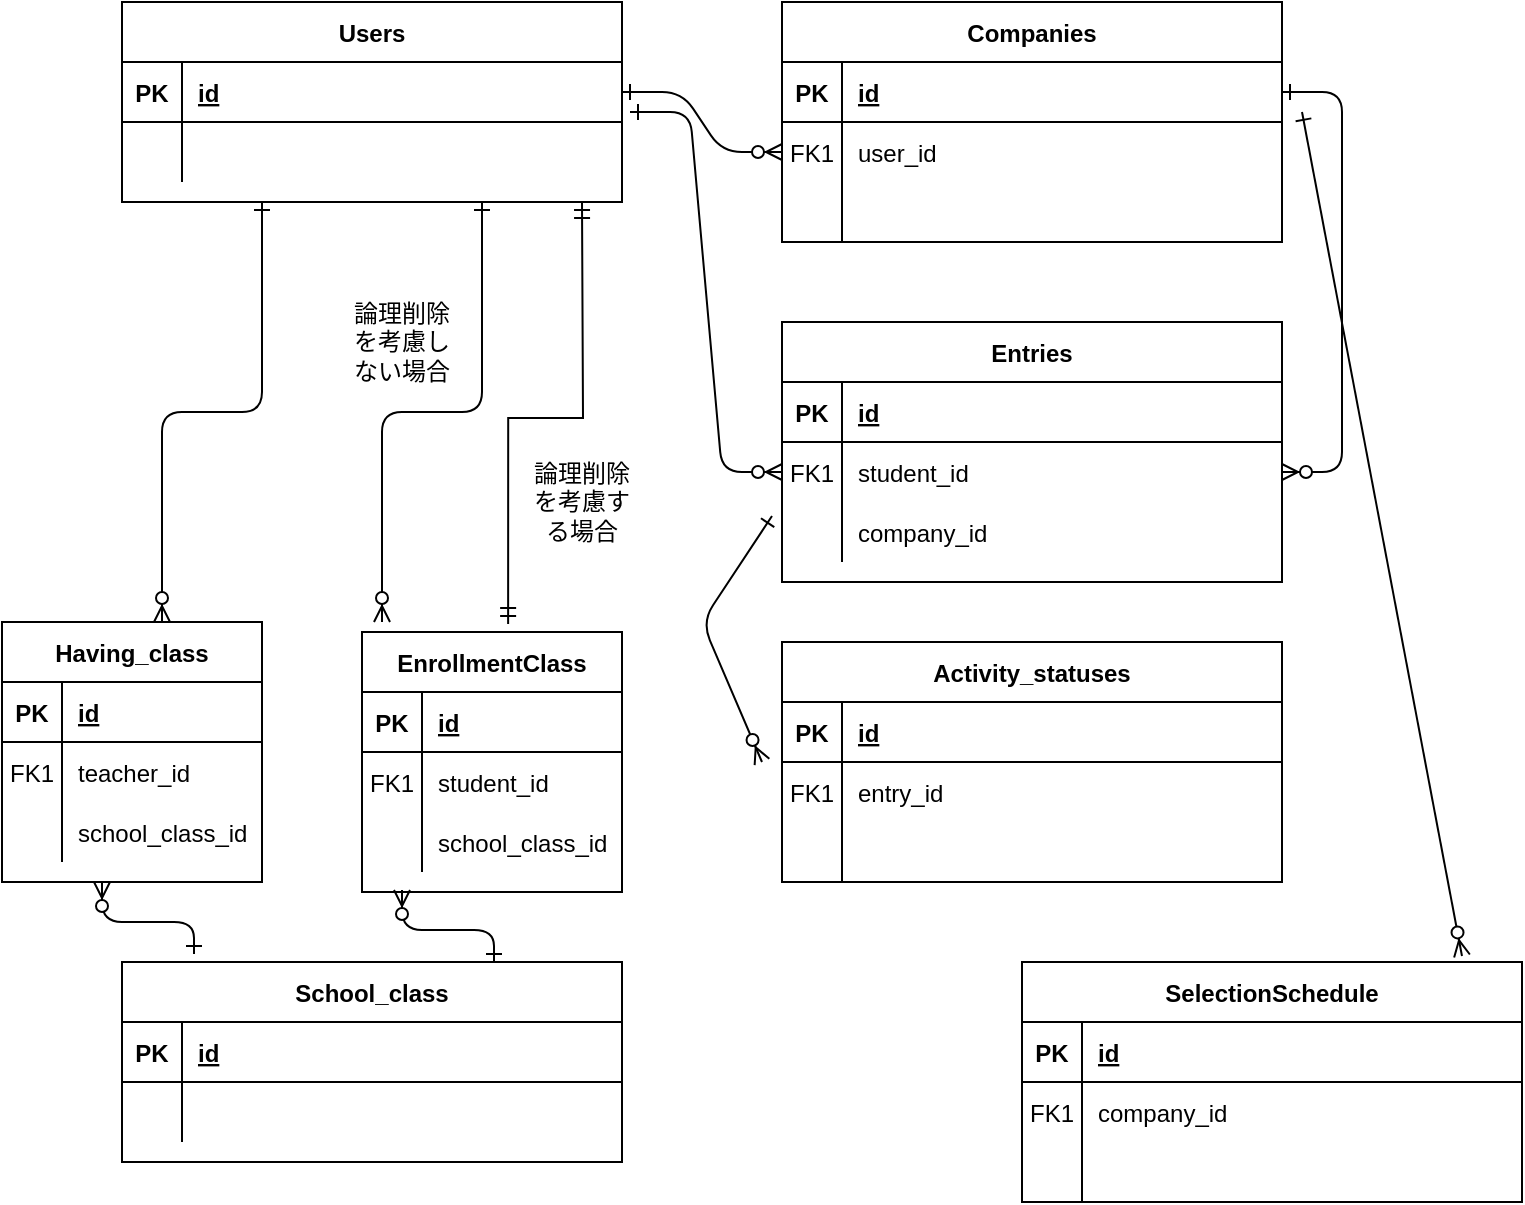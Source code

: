 <mxfile version="18.0.1" type="device" pages="18"><diagram id="R2lEEEUBdFMjLlhIrx00" name="DBエンティティ"><mxGraphModel dx="1186" dy="725" grid="1" gridSize="10" guides="1" tooltips="1" connect="1" arrows="1" fold="1" page="1" pageScale="1" pageWidth="850" pageHeight="1100" math="0" shadow="0" extFonts="Permanent Marker^https://fonts.googleapis.com/css?family=Permanent+Marker"><root><mxCell id="0"/><mxCell id="1" parent="0"/><mxCell id="C-vyLk0tnHw3VtMMgP7b-1" value="" style="edgeStyle=entityRelationEdgeStyle;endArrow=ERzeroToMany;startArrow=ERone;endFill=1;startFill=0;" parent="1" source="C-vyLk0tnHw3VtMMgP7b-24" target="C-vyLk0tnHw3VtMMgP7b-6" edge="1"><mxGeometry width="100" height="100" relative="1" as="geometry"><mxPoint x="340" y="720" as="sourcePoint"/><mxPoint x="440" y="620" as="targetPoint"/></mxGeometry></mxCell><mxCell id="C-vyLk0tnHw3VtMMgP7b-12" value="" style="edgeStyle=entityRelationEdgeStyle;endArrow=ERzeroToMany;startArrow=ERone;endFill=1;startFill=0;" parent="1" source="C-vyLk0tnHw3VtMMgP7b-3" target="C-vyLk0tnHw3VtMMgP7b-17" edge="1"><mxGeometry width="100" height="100" relative="1" as="geometry"><mxPoint x="400" y="180" as="sourcePoint"/><mxPoint x="460" y="205" as="targetPoint"/></mxGeometry></mxCell><mxCell id="C-vyLk0tnHw3VtMMgP7b-2" value="Companies" style="shape=table;startSize=30;container=1;collapsible=1;childLayout=tableLayout;fixedRows=1;rowLines=0;fontStyle=1;align=center;resizeLast=1;" parent="1" vertex="1"><mxGeometry x="450" y="120" width="250" height="120" as="geometry"/></mxCell><mxCell id="C-vyLk0tnHw3VtMMgP7b-3" value="" style="shape=partialRectangle;collapsible=0;dropTarget=0;pointerEvents=0;fillColor=none;points=[[0,0.5],[1,0.5]];portConstraint=eastwest;top=0;left=0;right=0;bottom=1;" parent="C-vyLk0tnHw3VtMMgP7b-2" vertex="1"><mxGeometry y="30" width="250" height="30" as="geometry"/></mxCell><mxCell id="C-vyLk0tnHw3VtMMgP7b-4" value="PK" style="shape=partialRectangle;overflow=hidden;connectable=0;fillColor=none;top=0;left=0;bottom=0;right=0;fontStyle=1;" parent="C-vyLk0tnHw3VtMMgP7b-3" vertex="1"><mxGeometry width="30" height="30" as="geometry"><mxRectangle width="30" height="30" as="alternateBounds"/></mxGeometry></mxCell><mxCell id="C-vyLk0tnHw3VtMMgP7b-5" value="id" style="shape=partialRectangle;overflow=hidden;connectable=0;fillColor=none;top=0;left=0;bottom=0;right=0;align=left;spacingLeft=6;fontStyle=5;" parent="C-vyLk0tnHw3VtMMgP7b-3" vertex="1"><mxGeometry x="30" width="220" height="30" as="geometry"><mxRectangle width="220" height="30" as="alternateBounds"/></mxGeometry></mxCell><mxCell id="C-vyLk0tnHw3VtMMgP7b-6" value="" style="shape=partialRectangle;collapsible=0;dropTarget=0;pointerEvents=0;fillColor=none;points=[[0,0.5],[1,0.5]];portConstraint=eastwest;top=0;left=0;right=0;bottom=0;" parent="C-vyLk0tnHw3VtMMgP7b-2" vertex="1"><mxGeometry y="60" width="250" height="30" as="geometry"/></mxCell><mxCell id="C-vyLk0tnHw3VtMMgP7b-7" value="FK1" style="shape=partialRectangle;overflow=hidden;connectable=0;fillColor=none;top=0;left=0;bottom=0;right=0;" parent="C-vyLk0tnHw3VtMMgP7b-6" vertex="1"><mxGeometry width="30" height="30" as="geometry"><mxRectangle width="30" height="30" as="alternateBounds"/></mxGeometry></mxCell><mxCell id="C-vyLk0tnHw3VtMMgP7b-8" value="user_id" style="shape=partialRectangle;overflow=hidden;connectable=0;fillColor=none;top=0;left=0;bottom=0;right=0;align=left;spacingLeft=6;" parent="C-vyLk0tnHw3VtMMgP7b-6" vertex="1"><mxGeometry x="30" width="220" height="30" as="geometry"><mxRectangle width="220" height="30" as="alternateBounds"/></mxGeometry></mxCell><mxCell id="C-vyLk0tnHw3VtMMgP7b-9" value="" style="shape=partialRectangle;collapsible=0;dropTarget=0;pointerEvents=0;fillColor=none;points=[[0,0.5],[1,0.5]];portConstraint=eastwest;top=0;left=0;right=0;bottom=0;" parent="C-vyLk0tnHw3VtMMgP7b-2" vertex="1"><mxGeometry y="90" width="250" height="30" as="geometry"/></mxCell><mxCell id="C-vyLk0tnHw3VtMMgP7b-10" value="" style="shape=partialRectangle;overflow=hidden;connectable=0;fillColor=none;top=0;left=0;bottom=0;right=0;" parent="C-vyLk0tnHw3VtMMgP7b-9" vertex="1"><mxGeometry width="30" height="30" as="geometry"><mxRectangle width="30" height="30" as="alternateBounds"/></mxGeometry></mxCell><mxCell id="C-vyLk0tnHw3VtMMgP7b-11" value="" style="shape=partialRectangle;overflow=hidden;connectable=0;fillColor=none;top=0;left=0;bottom=0;right=0;align=left;spacingLeft=6;" parent="C-vyLk0tnHw3VtMMgP7b-9" vertex="1"><mxGeometry x="30" width="220" height="30" as="geometry"><mxRectangle width="220" height="30" as="alternateBounds"/></mxGeometry></mxCell><mxCell id="C-vyLk0tnHw3VtMMgP7b-13" value="Entries" style="shape=table;startSize=30;container=1;collapsible=1;childLayout=tableLayout;fixedRows=1;rowLines=0;fontStyle=1;align=center;resizeLast=1;" parent="1" vertex="1"><mxGeometry x="450" y="280" width="250" height="130" as="geometry"/></mxCell><mxCell id="C-vyLk0tnHw3VtMMgP7b-14" value="" style="shape=partialRectangle;collapsible=0;dropTarget=0;pointerEvents=0;fillColor=none;points=[[0,0.5],[1,0.5]];portConstraint=eastwest;top=0;left=0;right=0;bottom=1;" parent="C-vyLk0tnHw3VtMMgP7b-13" vertex="1"><mxGeometry y="30" width="250" height="30" as="geometry"/></mxCell><mxCell id="C-vyLk0tnHw3VtMMgP7b-15" value="PK" style="shape=partialRectangle;overflow=hidden;connectable=0;fillColor=none;top=0;left=0;bottom=0;right=0;fontStyle=1;" parent="C-vyLk0tnHw3VtMMgP7b-14" vertex="1"><mxGeometry width="30" height="30" as="geometry"/></mxCell><mxCell id="C-vyLk0tnHw3VtMMgP7b-16" value="id" style="shape=partialRectangle;overflow=hidden;connectable=0;fillColor=none;top=0;left=0;bottom=0;right=0;align=left;spacingLeft=6;fontStyle=5;" parent="C-vyLk0tnHw3VtMMgP7b-14" vertex="1"><mxGeometry x="30" width="220" height="30" as="geometry"/></mxCell><mxCell id="C-vyLk0tnHw3VtMMgP7b-17" value="" style="shape=partialRectangle;collapsible=0;dropTarget=0;pointerEvents=0;fillColor=none;points=[[0,0.5],[1,0.5]];portConstraint=eastwest;top=0;left=0;right=0;bottom=0;" parent="C-vyLk0tnHw3VtMMgP7b-13" vertex="1"><mxGeometry y="60" width="250" height="30" as="geometry"/></mxCell><mxCell id="C-vyLk0tnHw3VtMMgP7b-18" value="FK1" style="shape=partialRectangle;overflow=hidden;connectable=0;fillColor=none;top=0;left=0;bottom=0;right=0;" parent="C-vyLk0tnHw3VtMMgP7b-17" vertex="1"><mxGeometry width="30" height="30" as="geometry"/></mxCell><mxCell id="C-vyLk0tnHw3VtMMgP7b-19" value="student_id" style="shape=partialRectangle;overflow=hidden;connectable=0;fillColor=none;top=0;left=0;bottom=0;right=0;align=left;spacingLeft=6;" parent="C-vyLk0tnHw3VtMMgP7b-17" vertex="1"><mxGeometry x="30" width="220" height="30" as="geometry"/></mxCell><mxCell id="C-vyLk0tnHw3VtMMgP7b-20" value="" style="shape=partialRectangle;collapsible=0;dropTarget=0;pointerEvents=0;fillColor=none;points=[[0,0.5],[1,0.5]];portConstraint=eastwest;top=0;left=0;right=0;bottom=0;" parent="C-vyLk0tnHw3VtMMgP7b-13" vertex="1"><mxGeometry y="90" width="250" height="30" as="geometry"/></mxCell><mxCell id="C-vyLk0tnHw3VtMMgP7b-21" value="" style="shape=partialRectangle;overflow=hidden;connectable=0;fillColor=none;top=0;left=0;bottom=0;right=0;" parent="C-vyLk0tnHw3VtMMgP7b-20" vertex="1"><mxGeometry width="30" height="30" as="geometry"/></mxCell><mxCell id="C-vyLk0tnHw3VtMMgP7b-22" value="company_id" style="shape=partialRectangle;overflow=hidden;connectable=0;fillColor=none;top=0;left=0;bottom=0;right=0;align=left;spacingLeft=6;" parent="C-vyLk0tnHw3VtMMgP7b-20" vertex="1"><mxGeometry x="30" width="220" height="30" as="geometry"/></mxCell><mxCell id="C-vyLk0tnHw3VtMMgP7b-23" value="Users" style="shape=table;startSize=30;container=1;collapsible=1;childLayout=tableLayout;fixedRows=1;rowLines=0;fontStyle=1;align=center;resizeLast=1;" parent="1" vertex="1"><mxGeometry x="120" y="120" width="250" height="100" as="geometry"/></mxCell><mxCell id="C-vyLk0tnHw3VtMMgP7b-24" value="" style="shape=partialRectangle;collapsible=0;dropTarget=0;pointerEvents=0;fillColor=none;points=[[0,0.5],[1,0.5]];portConstraint=eastwest;top=0;left=0;right=0;bottom=1;" parent="C-vyLk0tnHw3VtMMgP7b-23" vertex="1"><mxGeometry y="30" width="250" height="30" as="geometry"/></mxCell><mxCell id="C-vyLk0tnHw3VtMMgP7b-25" value="PK" style="shape=partialRectangle;overflow=hidden;connectable=0;fillColor=none;top=0;left=0;bottom=0;right=0;fontStyle=1;" parent="C-vyLk0tnHw3VtMMgP7b-24" vertex="1"><mxGeometry width="30" height="30" as="geometry"/></mxCell><mxCell id="C-vyLk0tnHw3VtMMgP7b-26" value="id" style="shape=partialRectangle;overflow=hidden;connectable=0;fillColor=none;top=0;left=0;bottom=0;right=0;align=left;spacingLeft=6;fontStyle=5;" parent="C-vyLk0tnHw3VtMMgP7b-24" vertex="1"><mxGeometry x="30" width="220" height="30" as="geometry"/></mxCell><mxCell id="C-vyLk0tnHw3VtMMgP7b-27" value="" style="shape=partialRectangle;collapsible=0;dropTarget=0;pointerEvents=0;fillColor=none;points=[[0,0.5],[1,0.5]];portConstraint=eastwest;top=0;left=0;right=0;bottom=0;" parent="C-vyLk0tnHw3VtMMgP7b-23" vertex="1"><mxGeometry y="60" width="250" height="30" as="geometry"/></mxCell><mxCell id="C-vyLk0tnHw3VtMMgP7b-28" value="" style="shape=partialRectangle;overflow=hidden;connectable=0;fillColor=none;top=0;left=0;bottom=0;right=0;" parent="C-vyLk0tnHw3VtMMgP7b-27" vertex="1"><mxGeometry width="30" height="30" as="geometry"/></mxCell><mxCell id="C-vyLk0tnHw3VtMMgP7b-29" value="" style="shape=partialRectangle;overflow=hidden;connectable=0;fillColor=none;top=0;left=0;bottom=0;right=0;align=left;spacingLeft=6;" parent="C-vyLk0tnHw3VtMMgP7b-27" vertex="1"><mxGeometry x="30" width="220" height="30" as="geometry"/></mxCell><mxCell id="Y0KXOn2_-YFTterBiruE-1" value="" style="edgeStyle=entityRelationEdgeStyle;endArrow=ERzeroToMany;startArrow=ERone;endFill=1;startFill=0;entryX=0;entryY=0.5;entryDx=0;entryDy=0;exitX=1.016;exitY=0.833;exitDx=0;exitDy=0;exitPerimeter=0;" parent="1" source="C-vyLk0tnHw3VtMMgP7b-24" target="C-vyLk0tnHw3VtMMgP7b-17" edge="1"><mxGeometry width="100" height="100" relative="1" as="geometry"><mxPoint x="380" y="175" as="sourcePoint"/><mxPoint x="460" y="205" as="targetPoint"/></mxGeometry></mxCell><mxCell id="Y0KXOn2_-YFTterBiruE-2" value="Activity_statuses" style="shape=table;startSize=30;container=1;collapsible=1;childLayout=tableLayout;fixedRows=1;rowLines=0;fontStyle=1;align=center;resizeLast=1;" parent="1" vertex="1"><mxGeometry x="450" y="440" width="250" height="120" as="geometry"/></mxCell><mxCell id="Y0KXOn2_-YFTterBiruE-3" value="" style="shape=partialRectangle;collapsible=0;dropTarget=0;pointerEvents=0;fillColor=none;points=[[0,0.5],[1,0.5]];portConstraint=eastwest;top=0;left=0;right=0;bottom=1;" parent="Y0KXOn2_-YFTterBiruE-2" vertex="1"><mxGeometry y="30" width="250" height="30" as="geometry"/></mxCell><mxCell id="Y0KXOn2_-YFTterBiruE-4" value="PK" style="shape=partialRectangle;overflow=hidden;connectable=0;fillColor=none;top=0;left=0;bottom=0;right=0;fontStyle=1;" parent="Y0KXOn2_-YFTterBiruE-3" vertex="1"><mxGeometry width="30" height="30" as="geometry"><mxRectangle width="30" height="30" as="alternateBounds"/></mxGeometry></mxCell><mxCell id="Y0KXOn2_-YFTterBiruE-5" value="id" style="shape=partialRectangle;overflow=hidden;connectable=0;fillColor=none;top=0;left=0;bottom=0;right=0;align=left;spacingLeft=6;fontStyle=5;" parent="Y0KXOn2_-YFTterBiruE-3" vertex="1"><mxGeometry x="30" width="220" height="30" as="geometry"><mxRectangle width="220" height="30" as="alternateBounds"/></mxGeometry></mxCell><mxCell id="Y0KXOn2_-YFTterBiruE-6" value="" style="shape=partialRectangle;collapsible=0;dropTarget=0;pointerEvents=0;fillColor=none;points=[[0,0.5],[1,0.5]];portConstraint=eastwest;top=0;left=0;right=0;bottom=0;" parent="Y0KXOn2_-YFTterBiruE-2" vertex="1"><mxGeometry y="60" width="250" height="30" as="geometry"/></mxCell><mxCell id="Y0KXOn2_-YFTterBiruE-7" value="FK1" style="shape=partialRectangle;overflow=hidden;connectable=0;fillColor=none;top=0;left=0;bottom=0;right=0;" parent="Y0KXOn2_-YFTterBiruE-6" vertex="1"><mxGeometry width="30" height="30" as="geometry"><mxRectangle width="30" height="30" as="alternateBounds"/></mxGeometry></mxCell><mxCell id="Y0KXOn2_-YFTterBiruE-8" value="entry_id" style="shape=partialRectangle;overflow=hidden;connectable=0;fillColor=none;top=0;left=0;bottom=0;right=0;align=left;spacingLeft=6;" parent="Y0KXOn2_-YFTterBiruE-6" vertex="1"><mxGeometry x="30" width="220" height="30" as="geometry"><mxRectangle width="220" height="30" as="alternateBounds"/></mxGeometry></mxCell><mxCell id="Y0KXOn2_-YFTterBiruE-9" value="" style="shape=partialRectangle;collapsible=0;dropTarget=0;pointerEvents=0;fillColor=none;points=[[0,0.5],[1,0.5]];portConstraint=eastwest;top=0;left=0;right=0;bottom=0;" parent="Y0KXOn2_-YFTterBiruE-2" vertex="1"><mxGeometry y="90" width="250" height="30" as="geometry"/></mxCell><mxCell id="Y0KXOn2_-YFTterBiruE-10" value="" style="shape=partialRectangle;overflow=hidden;connectable=0;fillColor=none;top=0;left=0;bottom=0;right=0;" parent="Y0KXOn2_-YFTterBiruE-9" vertex="1"><mxGeometry width="30" height="30" as="geometry"><mxRectangle width="30" height="30" as="alternateBounds"/></mxGeometry></mxCell><mxCell id="Y0KXOn2_-YFTterBiruE-11" value="" style="shape=partialRectangle;overflow=hidden;connectable=0;fillColor=none;top=0;left=0;bottom=0;right=0;align=left;spacingLeft=6;" parent="Y0KXOn2_-YFTterBiruE-9" vertex="1"><mxGeometry x="30" width="220" height="30" as="geometry"><mxRectangle width="220" height="30" as="alternateBounds"/></mxGeometry></mxCell><mxCell id="Y0KXOn2_-YFTterBiruE-12" value="" style="endArrow=ERzeroToMany;startArrow=ERone;endFill=1;startFill=0;exitX=-0.02;exitY=0.233;exitDx=0;exitDy=0;exitPerimeter=0;" parent="1" source="C-vyLk0tnHw3VtMMgP7b-20" edge="1"><mxGeometry width="100" height="100" relative="1" as="geometry"><mxPoint x="374" y="340" as="sourcePoint"/><mxPoint x="440" y="500" as="targetPoint"/><Array as="points"><mxPoint x="410" y="430"/></Array></mxGeometry></mxCell><mxCell id="Y0KXOn2_-YFTterBiruE-13" value="SelectionSchedule" style="shape=table;startSize=30;container=1;collapsible=1;childLayout=tableLayout;fixedRows=1;rowLines=0;fontStyle=1;align=center;resizeLast=1;" parent="1" vertex="1"><mxGeometry x="570" y="600" width="250" height="120" as="geometry"/></mxCell><mxCell id="Y0KXOn2_-YFTterBiruE-14" value="" style="shape=partialRectangle;collapsible=0;dropTarget=0;pointerEvents=0;fillColor=none;points=[[0,0.5],[1,0.5]];portConstraint=eastwest;top=0;left=0;right=0;bottom=1;" parent="Y0KXOn2_-YFTterBiruE-13" vertex="1"><mxGeometry y="30" width="250" height="30" as="geometry"/></mxCell><mxCell id="Y0KXOn2_-YFTterBiruE-15" value="PK" style="shape=partialRectangle;overflow=hidden;connectable=0;fillColor=none;top=0;left=0;bottom=0;right=0;fontStyle=1;" parent="Y0KXOn2_-YFTterBiruE-14" vertex="1"><mxGeometry width="30" height="30" as="geometry"><mxRectangle width="30" height="30" as="alternateBounds"/></mxGeometry></mxCell><mxCell id="Y0KXOn2_-YFTterBiruE-16" value="id" style="shape=partialRectangle;overflow=hidden;connectable=0;fillColor=none;top=0;left=0;bottom=0;right=0;align=left;spacingLeft=6;fontStyle=5;" parent="Y0KXOn2_-YFTterBiruE-14" vertex="1"><mxGeometry x="30" width="220" height="30" as="geometry"><mxRectangle width="220" height="30" as="alternateBounds"/></mxGeometry></mxCell><mxCell id="Y0KXOn2_-YFTterBiruE-17" value="" style="shape=partialRectangle;collapsible=0;dropTarget=0;pointerEvents=0;fillColor=none;points=[[0,0.5],[1,0.5]];portConstraint=eastwest;top=0;left=0;right=0;bottom=0;" parent="Y0KXOn2_-YFTterBiruE-13" vertex="1"><mxGeometry y="60" width="250" height="30" as="geometry"/></mxCell><mxCell id="Y0KXOn2_-YFTterBiruE-18" value="FK1" style="shape=partialRectangle;overflow=hidden;connectable=0;fillColor=none;top=0;left=0;bottom=0;right=0;" parent="Y0KXOn2_-YFTterBiruE-17" vertex="1"><mxGeometry width="30" height="30" as="geometry"><mxRectangle width="30" height="30" as="alternateBounds"/></mxGeometry></mxCell><mxCell id="Y0KXOn2_-YFTterBiruE-19" value="company_id" style="shape=partialRectangle;overflow=hidden;connectable=0;fillColor=none;top=0;left=0;bottom=0;right=0;align=left;spacingLeft=6;" parent="Y0KXOn2_-YFTterBiruE-17" vertex="1"><mxGeometry x="30" width="220" height="30" as="geometry"><mxRectangle width="220" height="30" as="alternateBounds"/></mxGeometry></mxCell><mxCell id="Y0KXOn2_-YFTterBiruE-20" value="" style="shape=partialRectangle;collapsible=0;dropTarget=0;pointerEvents=0;fillColor=none;points=[[0,0.5],[1,0.5]];portConstraint=eastwest;top=0;left=0;right=0;bottom=0;" parent="Y0KXOn2_-YFTterBiruE-13" vertex="1"><mxGeometry y="90" width="250" height="30" as="geometry"/></mxCell><mxCell id="Y0KXOn2_-YFTterBiruE-21" value="" style="shape=partialRectangle;overflow=hidden;connectable=0;fillColor=none;top=0;left=0;bottom=0;right=0;" parent="Y0KXOn2_-YFTterBiruE-20" vertex="1"><mxGeometry width="30" height="30" as="geometry"><mxRectangle width="30" height="30" as="alternateBounds"/></mxGeometry></mxCell><mxCell id="Y0KXOn2_-YFTterBiruE-22" value="" style="shape=partialRectangle;overflow=hidden;connectable=0;fillColor=none;top=0;left=0;bottom=0;right=0;align=left;spacingLeft=6;" parent="Y0KXOn2_-YFTterBiruE-20" vertex="1"><mxGeometry x="30" width="220" height="30" as="geometry"><mxRectangle width="220" height="30" as="alternateBounds"/></mxGeometry></mxCell><mxCell id="Y0KXOn2_-YFTterBiruE-23" value="" style="endArrow=ERzeroToMany;startArrow=ERone;endFill=1;startFill=0;entryX=0.88;entryY=-0.025;entryDx=0;entryDy=0;entryPerimeter=0;elbow=vertical;" parent="1" target="Y0KXOn2_-YFTterBiruE-13" edge="1"><mxGeometry width="100" height="100" relative="1" as="geometry"><mxPoint x="710" y="175" as="sourcePoint"/><mxPoint x="710" y="365" as="targetPoint"/></mxGeometry></mxCell><mxCell id="Y0KXOn2_-YFTterBiruE-24" value="School_class" style="shape=table;startSize=30;container=1;collapsible=1;childLayout=tableLayout;fixedRows=1;rowLines=0;fontStyle=1;align=center;resizeLast=1;" parent="1" vertex="1"><mxGeometry x="120" y="600" width="250" height="100" as="geometry"/></mxCell><mxCell id="Y0KXOn2_-YFTterBiruE-25" value="" style="shape=partialRectangle;collapsible=0;dropTarget=0;pointerEvents=0;fillColor=none;points=[[0,0.5],[1,0.5]];portConstraint=eastwest;top=0;left=0;right=0;bottom=1;" parent="Y0KXOn2_-YFTterBiruE-24" vertex="1"><mxGeometry y="30" width="250" height="30" as="geometry"/></mxCell><mxCell id="Y0KXOn2_-YFTterBiruE-26" value="PK" style="shape=partialRectangle;overflow=hidden;connectable=0;fillColor=none;top=0;left=0;bottom=0;right=0;fontStyle=1;" parent="Y0KXOn2_-YFTterBiruE-25" vertex="1"><mxGeometry width="30" height="30" as="geometry"><mxRectangle width="30" height="30" as="alternateBounds"/></mxGeometry></mxCell><mxCell id="Y0KXOn2_-YFTterBiruE-27" value="id" style="shape=partialRectangle;overflow=hidden;connectable=0;fillColor=none;top=0;left=0;bottom=0;right=0;align=left;spacingLeft=6;fontStyle=5;" parent="Y0KXOn2_-YFTterBiruE-25" vertex="1"><mxGeometry x="30" width="220" height="30" as="geometry"><mxRectangle width="220" height="30" as="alternateBounds"/></mxGeometry></mxCell><mxCell id="Y0KXOn2_-YFTterBiruE-28" value="" style="shape=partialRectangle;collapsible=0;dropTarget=0;pointerEvents=0;fillColor=none;points=[[0,0.5],[1,0.5]];portConstraint=eastwest;top=0;left=0;right=0;bottom=0;" parent="Y0KXOn2_-YFTterBiruE-24" vertex="1"><mxGeometry y="60" width="250" height="30" as="geometry"/></mxCell><mxCell id="Y0KXOn2_-YFTterBiruE-29" value="" style="shape=partialRectangle;overflow=hidden;connectable=0;fillColor=none;top=0;left=0;bottom=0;right=0;" parent="Y0KXOn2_-YFTterBiruE-28" vertex="1"><mxGeometry width="30" height="30" as="geometry"><mxRectangle width="30" height="30" as="alternateBounds"/></mxGeometry></mxCell><mxCell id="Y0KXOn2_-YFTterBiruE-30" value="" style="shape=partialRectangle;overflow=hidden;connectable=0;fillColor=none;top=0;left=0;bottom=0;right=0;align=left;spacingLeft=6;" parent="Y0KXOn2_-YFTterBiruE-28" vertex="1"><mxGeometry x="30" width="220" height="30" as="geometry"><mxRectangle width="220" height="30" as="alternateBounds"/></mxGeometry></mxCell><mxCell id="Y0KXOn2_-YFTterBiruE-31" value="Having_class" style="shape=table;startSize=30;container=1;collapsible=1;childLayout=tableLayout;fixedRows=1;rowLines=0;fontStyle=1;align=center;resizeLast=1;" parent="1" vertex="1"><mxGeometry x="60" y="430" width="130" height="130" as="geometry"/></mxCell><mxCell id="Y0KXOn2_-YFTterBiruE-32" value="" style="shape=partialRectangle;collapsible=0;dropTarget=0;pointerEvents=0;fillColor=none;points=[[0,0.5],[1,0.5]];portConstraint=eastwest;top=0;left=0;right=0;bottom=1;" parent="Y0KXOn2_-YFTterBiruE-31" vertex="1"><mxGeometry y="30" width="130" height="30" as="geometry"/></mxCell><mxCell id="Y0KXOn2_-YFTterBiruE-33" value="PK" style="shape=partialRectangle;overflow=hidden;connectable=0;fillColor=none;top=0;left=0;bottom=0;right=0;fontStyle=1;" parent="Y0KXOn2_-YFTterBiruE-32" vertex="1"><mxGeometry width="30" height="30" as="geometry"><mxRectangle width="30" height="30" as="alternateBounds"/></mxGeometry></mxCell><mxCell id="Y0KXOn2_-YFTterBiruE-34" value="id" style="shape=partialRectangle;overflow=hidden;connectable=0;fillColor=none;top=0;left=0;bottom=0;right=0;align=left;spacingLeft=6;fontStyle=5;" parent="Y0KXOn2_-YFTterBiruE-32" vertex="1"><mxGeometry x="30" width="100" height="30" as="geometry"><mxRectangle width="100" height="30" as="alternateBounds"/></mxGeometry></mxCell><mxCell id="Y0KXOn2_-YFTterBiruE-35" value="" style="shape=partialRectangle;collapsible=0;dropTarget=0;pointerEvents=0;fillColor=none;points=[[0,0.5],[1,0.5]];portConstraint=eastwest;top=0;left=0;right=0;bottom=0;" parent="Y0KXOn2_-YFTterBiruE-31" vertex="1"><mxGeometry y="60" width="130" height="30" as="geometry"/></mxCell><mxCell id="Y0KXOn2_-YFTterBiruE-36" value="FK1" style="shape=partialRectangle;overflow=hidden;connectable=0;fillColor=none;top=0;left=0;bottom=0;right=0;" parent="Y0KXOn2_-YFTterBiruE-35" vertex="1"><mxGeometry width="30" height="30" as="geometry"><mxRectangle width="30" height="30" as="alternateBounds"/></mxGeometry></mxCell><mxCell id="Y0KXOn2_-YFTterBiruE-37" value="teacher_id" style="shape=partialRectangle;overflow=hidden;connectable=0;fillColor=none;top=0;left=0;bottom=0;right=0;align=left;spacingLeft=6;" parent="Y0KXOn2_-YFTterBiruE-35" vertex="1"><mxGeometry x="30" width="100" height="30" as="geometry"><mxRectangle width="100" height="30" as="alternateBounds"/></mxGeometry></mxCell><mxCell id="Y0KXOn2_-YFTterBiruE-38" value="" style="shape=partialRectangle;collapsible=0;dropTarget=0;pointerEvents=0;fillColor=none;points=[[0,0.5],[1,0.5]];portConstraint=eastwest;top=0;left=0;right=0;bottom=0;" parent="Y0KXOn2_-YFTterBiruE-31" vertex="1"><mxGeometry y="90" width="130" height="30" as="geometry"/></mxCell><mxCell id="Y0KXOn2_-YFTterBiruE-39" value="" style="shape=partialRectangle;overflow=hidden;connectable=0;fillColor=none;top=0;left=0;bottom=0;right=0;" parent="Y0KXOn2_-YFTterBiruE-38" vertex="1"><mxGeometry width="30" height="30" as="geometry"><mxRectangle width="30" height="30" as="alternateBounds"/></mxGeometry></mxCell><mxCell id="Y0KXOn2_-YFTterBiruE-40" value="school_class_id" style="shape=partialRectangle;overflow=hidden;connectable=0;fillColor=none;top=0;left=0;bottom=0;right=0;align=left;spacingLeft=6;" parent="Y0KXOn2_-YFTterBiruE-38" vertex="1"><mxGeometry x="30" width="100" height="30" as="geometry"><mxRectangle width="100" height="30" as="alternateBounds"/></mxGeometry></mxCell><mxCell id="Y0KXOn2_-YFTterBiruE-41" value="" style="edgeStyle=elbowEdgeStyle;endArrow=ERzeroToMany;startArrow=ERone;endFill=1;startFill=0;elbow=vertical;" parent="1" edge="1"><mxGeometry width="100" height="100" relative="1" as="geometry"><mxPoint x="190" y="220" as="sourcePoint"/><mxPoint x="140" y="430" as="targetPoint"/></mxGeometry></mxCell><mxCell id="Y0KXOn2_-YFTterBiruE-42" value="" style="endArrow=ERzeroToMany;startArrow=ERone;endFill=1;startFill=0;exitX=0.144;exitY=-0.04;exitDx=0;exitDy=0;exitPerimeter=0;edgeStyle=orthogonalEdgeStyle;" parent="1" source="Y0KXOn2_-YFTterBiruE-24" edge="1"><mxGeometry width="100" height="100" relative="1" as="geometry"><mxPoint x="200" y="230" as="sourcePoint"/><mxPoint x="110" y="560" as="targetPoint"/><Array as="points"><mxPoint x="156" y="580"/><mxPoint x="110" y="580"/></Array></mxGeometry></mxCell><mxCell id="Y0KXOn2_-YFTterBiruE-43" value="EnrollmentClass" style="shape=table;startSize=30;container=1;collapsible=1;childLayout=tableLayout;fixedRows=1;rowLines=0;fontStyle=1;align=center;resizeLast=1;" parent="1" vertex="1"><mxGeometry x="240" y="435" width="130" height="130" as="geometry"/></mxCell><mxCell id="Y0KXOn2_-YFTterBiruE-44" value="" style="shape=partialRectangle;collapsible=0;dropTarget=0;pointerEvents=0;fillColor=none;points=[[0,0.5],[1,0.5]];portConstraint=eastwest;top=0;left=0;right=0;bottom=1;" parent="Y0KXOn2_-YFTterBiruE-43" vertex="1"><mxGeometry y="30" width="130" height="30" as="geometry"/></mxCell><mxCell id="Y0KXOn2_-YFTterBiruE-45" value="PK" style="shape=partialRectangle;overflow=hidden;connectable=0;fillColor=none;top=0;left=0;bottom=0;right=0;fontStyle=1;" parent="Y0KXOn2_-YFTterBiruE-44" vertex="1"><mxGeometry width="30" height="30" as="geometry"><mxRectangle width="30" height="30" as="alternateBounds"/></mxGeometry></mxCell><mxCell id="Y0KXOn2_-YFTterBiruE-46" value="id" style="shape=partialRectangle;overflow=hidden;connectable=0;fillColor=none;top=0;left=0;bottom=0;right=0;align=left;spacingLeft=6;fontStyle=5;" parent="Y0KXOn2_-YFTterBiruE-44" vertex="1"><mxGeometry x="30" width="100" height="30" as="geometry"><mxRectangle width="100" height="30" as="alternateBounds"/></mxGeometry></mxCell><mxCell id="Y0KXOn2_-YFTterBiruE-47" value="" style="shape=partialRectangle;collapsible=0;dropTarget=0;pointerEvents=0;fillColor=none;points=[[0,0.5],[1,0.5]];portConstraint=eastwest;top=0;left=0;right=0;bottom=0;" parent="Y0KXOn2_-YFTterBiruE-43" vertex="1"><mxGeometry y="60" width="130" height="30" as="geometry"/></mxCell><mxCell id="Y0KXOn2_-YFTterBiruE-48" value="FK1" style="shape=partialRectangle;overflow=hidden;connectable=0;fillColor=none;top=0;left=0;bottom=0;right=0;" parent="Y0KXOn2_-YFTterBiruE-47" vertex="1"><mxGeometry width="30" height="30" as="geometry"><mxRectangle width="30" height="30" as="alternateBounds"/></mxGeometry></mxCell><mxCell id="Y0KXOn2_-YFTterBiruE-49" value="student_id" style="shape=partialRectangle;overflow=hidden;connectable=0;fillColor=none;top=0;left=0;bottom=0;right=0;align=left;spacingLeft=6;" parent="Y0KXOn2_-YFTterBiruE-47" vertex="1"><mxGeometry x="30" width="100" height="30" as="geometry"><mxRectangle width="100" height="30" as="alternateBounds"/></mxGeometry></mxCell><mxCell id="Y0KXOn2_-YFTterBiruE-50" value="" style="shape=partialRectangle;collapsible=0;dropTarget=0;pointerEvents=0;fillColor=none;points=[[0,0.5],[1,0.5]];portConstraint=eastwest;top=0;left=0;right=0;bottom=0;" parent="Y0KXOn2_-YFTterBiruE-43" vertex="1"><mxGeometry y="90" width="130" height="30" as="geometry"/></mxCell><mxCell id="Y0KXOn2_-YFTterBiruE-51" value="" style="shape=partialRectangle;overflow=hidden;connectable=0;fillColor=none;top=0;left=0;bottom=0;right=0;" parent="Y0KXOn2_-YFTterBiruE-50" vertex="1"><mxGeometry width="30" height="30" as="geometry"><mxRectangle width="30" height="30" as="alternateBounds"/></mxGeometry></mxCell><mxCell id="Y0KXOn2_-YFTterBiruE-52" value="school_class_id" style="shape=partialRectangle;overflow=hidden;connectable=0;fillColor=none;top=0;left=0;bottom=0;right=0;align=left;spacingLeft=6;" parent="Y0KXOn2_-YFTterBiruE-50" vertex="1"><mxGeometry x="30" width="100" height="30" as="geometry"><mxRectangle width="100" height="30" as="alternateBounds"/></mxGeometry></mxCell><mxCell id="Y0KXOn2_-YFTterBiruE-54" value="" style="endArrow=ERzeroToMany;startArrow=ERone;endFill=1;startFill=0;exitX=0.144;exitY=-0.04;exitDx=0;exitDy=0;exitPerimeter=0;edgeStyle=orthogonalEdgeStyle;" parent="1" edge="1"><mxGeometry width="100" height="100" relative="1" as="geometry"><mxPoint x="306" y="600" as="sourcePoint"/><mxPoint x="260" y="564" as="targetPoint"/><Array as="points"><mxPoint x="306" y="584"/><mxPoint x="260" y="584"/></Array></mxGeometry></mxCell><mxCell id="-MTx6eWFXgfjDIRnMbQJ-1" value="" style="edgeStyle=elbowEdgeStyle;endArrow=ERzeroToMany;startArrow=ERone;endFill=1;startFill=0;elbow=vertical;" edge="1" parent="1"><mxGeometry width="100" height="100" relative="1" as="geometry"><mxPoint x="300" y="220" as="sourcePoint"/><mxPoint x="250" y="430" as="targetPoint"/></mxGeometry></mxCell><mxCell id="-MTx6eWFXgfjDIRnMbQJ-4" value="" style="edgeStyle=orthogonalEdgeStyle;fontSize=12;html=1;endArrow=ERmandOne;startArrow=ERmandOne;rounded=0;exitX=0.562;exitY=-0.031;exitDx=0;exitDy=0;exitPerimeter=0;" edge="1" parent="1" source="Y0KXOn2_-YFTterBiruE-43"><mxGeometry width="100" height="100" relative="1" as="geometry"><mxPoint x="270" y="480" as="sourcePoint"/><mxPoint x="350" y="220" as="targetPoint"/></mxGeometry></mxCell><mxCell id="-MTx6eWFXgfjDIRnMbQJ-7" value="論理削除を考慮する場合" style="text;html=1;strokeColor=none;fillColor=none;align=center;verticalAlign=middle;whiteSpace=wrap;rounded=0;" vertex="1" parent="1"><mxGeometry x="320" y="340" width="60" height="60" as="geometry"/></mxCell><mxCell id="-MTx6eWFXgfjDIRnMbQJ-8" value="論理削除を考慮しない場合" style="text;html=1;strokeColor=none;fillColor=none;align=center;verticalAlign=middle;whiteSpace=wrap;rounded=0;" vertex="1" parent="1"><mxGeometry x="230" y="260" width="60" height="60" as="geometry"/></mxCell></root></mxGraphModel></diagram><diagram id="X25IseNL-iXu_BzNRtSK" name="管理者ユーザーの追加"><mxGraphModel dx="1186" dy="725" grid="1" gridSize="10" guides="1" tooltips="1" connect="1" arrows="1" fold="1" page="1" pageScale="1" pageWidth="827" pageHeight="1169" math="0" shadow="0"><root><mxCell id="0"/><mxCell id="1" parent="0"/><mxCell id="ULyTW5VndUC9WxwKSy_w-5" value="" style="edgeStyle=orthogonalEdgeStyle;rounded=0;orthogonalLoop=1;jettySize=auto;html=1;entryX=1;entryY=0.5;entryDx=0;entryDy=0;" edge="1" parent="1" source="ULyTW5VndUC9WxwKSy_w-1" target="ULyTW5VndUC9WxwKSy_w-6"><mxGeometry relative="1" as="geometry"><mxPoint x="290" y="155" as="targetPoint"/></mxGeometry></mxCell><mxCell id="ULyTW5VndUC9WxwKSy_w-1" value="業務使用依頼の連絡" style="strokeWidth=2;html=1;shape=mxgraph.flowchart.start_1;whiteSpace=wrap;" vertex="1" parent="1"><mxGeometry x="520" y="100" width="200" height="110" as="geometry"/></mxCell><mxCell id="ULyTW5VndUC9WxwKSy_w-2" value="&lt;b&gt;保守チーム&lt;/b&gt;" style="text;html=1;align=center;verticalAlign=middle;resizable=0;points=[];autosize=1;strokeColor=none;fillColor=none;" vertex="1" parent="1"><mxGeometry x="150" y="40" width="80" height="20" as="geometry"/></mxCell><mxCell id="ULyTW5VndUC9WxwKSy_w-3" value="&lt;b&gt;顧客（学校）&lt;/b&gt;" style="text;html=1;align=center;verticalAlign=middle;resizable=0;points=[];autosize=1;strokeColor=none;fillColor=none;" vertex="1" parent="1"><mxGeometry x="575" y="40" width="90" height="20" as="geometry"/></mxCell><mxCell id="ULyTW5VndUC9WxwKSy_w-7" style="edgeStyle=orthogonalEdgeStyle;rounded=0;orthogonalLoop=1;jettySize=auto;html=1;" edge="1" parent="1" source="ULyTW5VndUC9WxwKSy_w-6" target="ULyTW5VndUC9WxwKSy_w-8"><mxGeometry relative="1" as="geometry"><mxPoint x="180" y="270" as="targetPoint"/></mxGeometry></mxCell><mxCell id="ULyTW5VndUC9WxwKSy_w-6" value="管理者用アカウント作成" style="rounded=1;whiteSpace=wrap;html=1;absoluteArcSize=1;arcSize=14;strokeWidth=2;" vertex="1" parent="1"><mxGeometry x="80" y="105" width="200" height="100" as="geometry"/></mxCell><mxCell id="ULyTW5VndUC9WxwKSy_w-8" value="管理者用アカウントのメールアドレスとパスワードの通達" style="rounded=1;whiteSpace=wrap;html=1;absoluteArcSize=1;arcSize=14;strokeWidth=2;" vertex="1" parent="1"><mxGeometry x="80" y="280" width="200" height="100" as="geometry"/></mxCell></root></mxGraphModel></diagram><diagram id="0Xj7u_UVM1gkCbTAu4_4" name="教員用アカウントの作成（フォーム）"><mxGraphModel dx="1186" dy="725" grid="1" gridSize="10" guides="1" tooltips="1" connect="1" arrows="1" fold="1" page="1" pageScale="1" pageWidth="827" pageHeight="1169" math="0" shadow="0"><root><mxCell id="0"/><mxCell id="1" parent="0"/><mxCell id="rutX5eqVQUY6Xo1zh22Q-1" value="&lt;b&gt;管理者&lt;/b&gt;" style="text;html=1;align=center;verticalAlign=middle;resizable=0;points=[];autosize=1;strokeColor=none;fillColor=none;" vertex="1" parent="1"><mxGeometry x="100" y="60" width="50" height="20" as="geometry"/></mxCell><mxCell id="rutX5eqVQUY6Xo1zh22Q-2" value="&lt;b&gt;教師&lt;/b&gt;" style="text;html=1;align=center;verticalAlign=middle;resizable=0;points=[];autosize=1;strokeColor=none;fillColor=none;" vertex="1" parent="1"><mxGeometry x="560" y="60" width="40" height="20" as="geometry"/></mxCell><mxCell id="rutX5eqVQUY6Xo1zh22Q-5" style="edgeStyle=orthogonalEdgeStyle;rounded=0;orthogonalLoop=1;jettySize=auto;html=1;" edge="1" parent="1" source="rutX5eqVQUY6Xo1zh22Q-3" target="rutX5eqVQUY6Xo1zh22Q-6"><mxGeometry relative="1" as="geometry"><mxPoint x="200" y="180" as="targetPoint"/></mxGeometry></mxCell><mxCell id="rutX5eqVQUY6Xo1zh22Q-3" value="教師アカウントの作成依頼" style="strokeWidth=2;html=1;shape=mxgraph.flowchart.start_1;whiteSpace=wrap;" vertex="1" parent="1"><mxGeometry x="480" y="120" width="200" height="120" as="geometry"/></mxCell><mxCell id="rutX5eqVQUY6Xo1zh22Q-7" style="edgeStyle=orthogonalEdgeStyle;rounded=0;orthogonalLoop=1;jettySize=auto;html=1;" edge="1" parent="1" source="rutX5eqVQUY6Xo1zh22Q-6" target="rutX5eqVQUY6Xo1zh22Q-8"><mxGeometry relative="1" as="geometry"><mxPoint x="120" y="280" as="targetPoint"/></mxGeometry></mxCell><mxCell id="rutX5eqVQUY6Xo1zh22Q-6" value="教師アカウント作成ページに移動" style="rounded=1;whiteSpace=wrap;html=1;absoluteArcSize=1;arcSize=14;strokeWidth=2;" vertex="1" parent="1"><mxGeometry x="40" y="120" width="160" height="120" as="geometry"/></mxCell><mxCell id="rutX5eqVQUY6Xo1zh22Q-10" style="edgeStyle=orthogonalEdgeStyle;rounded=0;orthogonalLoop=1;jettySize=auto;html=1;" edge="1" parent="1" source="rutX5eqVQUY6Xo1zh22Q-8" target="rutX5eqVQUY6Xo1zh22Q-11"><mxGeometry relative="1" as="geometry"><mxPoint x="120" y="440" as="targetPoint"/></mxGeometry></mxCell><mxCell id="rutX5eqVQUY6Xo1zh22Q-8" value="姓と名（それぞれ漢字とカナ）、メールアドレス、パスワードを入力し、作成ボタンを押下" style="rounded=1;whiteSpace=wrap;html=1;absoluteArcSize=1;arcSize=14;strokeWidth=2;" vertex="1" parent="1"><mxGeometry x="40" y="280" width="160" height="120" as="geometry"/></mxCell><mxCell id="rutX5eqVQUY6Xo1zh22Q-11" value="新しい教師にメールアドレスとパスワードを通達" style="rounded=1;whiteSpace=wrap;html=1;absoluteArcSize=1;arcSize=14;strokeWidth=2;" vertex="1" parent="1"><mxGeometry x="40" y="440" width="160" height="120" as="geometry"/></mxCell></root></mxGraphModel></diagram><diagram name="教員用アカウントの作成（CSV）" id="FmwbX6FM0LsFTXcwVRYe"><mxGraphModel dx="1186" dy="725" grid="1" gridSize="10" guides="1" tooltips="1" connect="1" arrows="1" fold="1" page="1" pageScale="1" pageWidth="827" pageHeight="1169" math="0" shadow="0"><root><mxCell id="W3K-4bGnWfwiJBV4Hd5J-0"/><mxCell id="W3K-4bGnWfwiJBV4Hd5J-1" parent="W3K-4bGnWfwiJBV4Hd5J-0"/><mxCell id="W3K-4bGnWfwiJBV4Hd5J-2" value="&lt;b&gt;管理者&lt;/b&gt;" style="text;html=1;align=center;verticalAlign=middle;resizable=0;points=[];autosize=1;strokeColor=none;fillColor=none;" vertex="1" parent="W3K-4bGnWfwiJBV4Hd5J-1"><mxGeometry x="100" y="60" width="50" height="20" as="geometry"/></mxCell><mxCell id="W3K-4bGnWfwiJBV4Hd5J-3" value="&lt;b&gt;教師&lt;/b&gt;" style="text;html=1;align=center;verticalAlign=middle;resizable=0;points=[];autosize=1;strokeColor=none;fillColor=none;" vertex="1" parent="W3K-4bGnWfwiJBV4Hd5J-1"><mxGeometry x="560" y="60" width="40" height="20" as="geometry"/></mxCell><mxCell id="W3K-4bGnWfwiJBV4Hd5J-4" style="edgeStyle=orthogonalEdgeStyle;rounded=0;orthogonalLoop=1;jettySize=auto;html=1;" edge="1" parent="W3K-4bGnWfwiJBV4Hd5J-1" source="W3K-4bGnWfwiJBV4Hd5J-5" target="W3K-4bGnWfwiJBV4Hd5J-7"><mxGeometry relative="1" as="geometry"><mxPoint x="200" y="180" as="targetPoint"/></mxGeometry></mxCell><mxCell id="W3K-4bGnWfwiJBV4Hd5J-5" value="教師アカウントの作成依頼" style="strokeWidth=2;html=1;shape=mxgraph.flowchart.start_1;whiteSpace=wrap;" vertex="1" parent="W3K-4bGnWfwiJBV4Hd5J-1"><mxGeometry x="480" y="120" width="200" height="120" as="geometry"/></mxCell><mxCell id="lzMcsbgRji5quY_igkci-0" style="edgeStyle=orthogonalEdgeStyle;rounded=0;orthogonalLoop=1;jettySize=auto;html=1;" edge="1" parent="W3K-4bGnWfwiJBV4Hd5J-1" source="W3K-4bGnWfwiJBV4Hd5J-7" target="lzMcsbgRji5quY_igkci-1"><mxGeometry relative="1" as="geometry"><mxPoint x="120" y="270" as="targetPoint"/></mxGeometry></mxCell><mxCell id="W3K-4bGnWfwiJBV4Hd5J-7" value="教師アカウント作成ページに移動" style="rounded=1;whiteSpace=wrap;html=1;absoluteArcSize=1;arcSize=14;strokeWidth=2;" vertex="1" parent="W3K-4bGnWfwiJBV4Hd5J-1"><mxGeometry x="40" y="120" width="160" height="120" as="geometry"/></mxCell><mxCell id="W3K-4bGnWfwiJBV4Hd5J-8" style="edgeStyle=orthogonalEdgeStyle;rounded=0;orthogonalLoop=1;jettySize=auto;html=1;" edge="1" parent="W3K-4bGnWfwiJBV4Hd5J-1" source="W3K-4bGnWfwiJBV4Hd5J-9" target="W3K-4bGnWfwiJBV4Hd5J-10"><mxGeometry relative="1" as="geometry"><mxPoint x="120" y="440" as="targetPoint"/></mxGeometry></mxCell><mxCell id="W3K-4bGnWfwiJBV4Hd5J-9" value="姓と名（それぞれ漢字とカナ）、メールアドレス、パスワードが記述してあるCSVファイルをアップロードし、作成ボタンを押下" style="rounded=1;whiteSpace=wrap;html=1;absoluteArcSize=1;arcSize=14;strokeWidth=2;" vertex="1" parent="W3K-4bGnWfwiJBV4Hd5J-1"><mxGeometry x="40" y="440" width="160" height="120" as="geometry"/></mxCell><mxCell id="W3K-4bGnWfwiJBV4Hd5J-10" value="新しい教師たちにメールアドレスとパスワードを通達" style="rounded=1;whiteSpace=wrap;html=1;absoluteArcSize=1;arcSize=14;strokeWidth=2;" vertex="1" parent="W3K-4bGnWfwiJBV4Hd5J-1"><mxGeometry x="40" y="600" width="160" height="120" as="geometry"/></mxCell><mxCell id="lzMcsbgRji5quY_igkci-2" style="edgeStyle=orthogonalEdgeStyle;rounded=0;orthogonalLoop=1;jettySize=auto;html=1;" edge="1" parent="W3K-4bGnWfwiJBV4Hd5J-1" source="lzMcsbgRji5quY_igkci-1" target="W3K-4bGnWfwiJBV4Hd5J-9"><mxGeometry relative="1" as="geometry"/></mxCell><mxCell id="lzMcsbgRji5quY_igkci-1" value="教師アカウント作成用のCSVファイルテンプレートのダウンロード" style="rounded=1;whiteSpace=wrap;html=1;absoluteArcSize=1;arcSize=14;strokeWidth=2;" vertex="1" parent="W3K-4bGnWfwiJBV4Hd5J-1"><mxGeometry x="40" y="280" width="160" height="120" as="geometry"/></mxCell></root></mxGraphModel></diagram><diagram id="q_1RKoGsCkmwxMqObMc8" name="クラス作成（フォーム）"><mxGraphModel dx="1186" dy="725" grid="1" gridSize="10" guides="1" tooltips="1" connect="1" arrows="1" fold="1" page="1" pageScale="1" pageWidth="827" pageHeight="1169" math="0" shadow="0"><root><mxCell id="0"/><mxCell id="1" parent="0"/><mxCell id="f-gekReiYGLZVWya4GF8-1" value="&lt;b&gt;管理者&lt;/b&gt;" style="text;html=1;align=center;verticalAlign=middle;resizable=0;points=[];autosize=1;strokeColor=none;fillColor=none;" vertex="1" parent="1"><mxGeometry x="95" y="60" width="50" height="20" as="geometry"/></mxCell><mxCell id="f-gekReiYGLZVWya4GF8-2" value="&lt;b&gt;教師&lt;/b&gt;" style="text;html=1;align=center;verticalAlign=middle;resizable=0;points=[];autosize=1;strokeColor=none;fillColor=none;" vertex="1" parent="1"><mxGeometry x="660" y="60" width="40" height="20" as="geometry"/></mxCell><mxCell id="f-gekReiYGLZVWya4GF8-5" style="edgeStyle=orthogonalEdgeStyle;rounded=0;orthogonalLoop=1;jettySize=auto;html=1;" edge="1" parent="1" source="f-gekReiYGLZVWya4GF8-3" target="f-gekReiYGLZVWya4GF8-6"><mxGeometry relative="1" as="geometry"><mxPoint x="200" y="140" as="targetPoint"/></mxGeometry></mxCell><mxCell id="f-gekReiYGLZVWya4GF8-3" value="クラスの作成依頼" style="strokeWidth=2;html=1;shape=mxgraph.flowchart.start_1;whiteSpace=wrap;" vertex="1" parent="1"><mxGeometry x="600" y="80" width="160" height="120" as="geometry"/></mxCell><mxCell id="mRSksEgu_hPAHlXJEl_1-4" style="edgeStyle=orthogonalEdgeStyle;rounded=0;orthogonalLoop=1;jettySize=auto;html=1;" edge="1" parent="1" source="f-gekReiYGLZVWya4GF8-6" target="mRSksEgu_hPAHlXJEl_1-5"><mxGeometry relative="1" as="geometry"><mxPoint x="120" y="240" as="targetPoint"/></mxGeometry></mxCell><mxCell id="f-gekReiYGLZVWya4GF8-6" value="クラス作成ページへ移動" style="rounded=1;whiteSpace=wrap;html=1;absoluteArcSize=1;arcSize=14;strokeWidth=2;" vertex="1" parent="1"><mxGeometry x="40" y="80" width="160" height="120" as="geometry"/></mxCell><mxCell id="mRSksEgu_hPAHlXJEl_1-5" value="&lt;span style=&quot;color: rgb(0, 0, 0); font-family: Helvetica; font-size: 12px; font-style: normal; font-variant-ligatures: normal; font-variant-caps: normal; font-weight: 400; letter-spacing: normal; orphans: 2; text-align: center; text-indent: 0px; text-transform: none; widows: 2; word-spacing: 0px; -webkit-text-stroke-width: 0px; background-color: rgb(248, 249, 250); text-decoration-thickness: initial; text-decoration-style: initial; text-decoration-color: initial; float: none; display: inline !important;&quot;&gt;学科名、学年、年度を入力し、作成ボタンを押下&lt;/span&gt;" style="rounded=1;whiteSpace=wrap;html=1;absoluteArcSize=1;arcSize=14;strokeWidth=2;" vertex="1" parent="1"><mxGeometry x="40" y="240" width="160" height="120" as="geometry"/></mxCell></root></mxGraphModel></diagram><diagram name="クラス作成（CSV）" id="kPwvDolGYeP6oFr4Sc4G"><mxGraphModel dx="1186" dy="725" grid="1" gridSize="10" guides="1" tooltips="1" connect="1" arrows="1" fold="1" page="1" pageScale="1" pageWidth="827" pageHeight="1169" math="0" shadow="0"><root><mxCell id="blGt3aWEpzxG75yB0a0R-0"/><mxCell id="blGt3aWEpzxG75yB0a0R-1" parent="blGt3aWEpzxG75yB0a0R-0"/><mxCell id="blGt3aWEpzxG75yB0a0R-2" value="&lt;b&gt;管理者&lt;/b&gt;" style="text;html=1;align=center;verticalAlign=middle;resizable=0;points=[];autosize=1;strokeColor=none;fillColor=none;" vertex="1" parent="blGt3aWEpzxG75yB0a0R-1"><mxGeometry x="95" y="60" width="50" height="20" as="geometry"/></mxCell><mxCell id="blGt3aWEpzxG75yB0a0R-3" value="&lt;b&gt;教師&lt;/b&gt;" style="text;html=1;align=center;verticalAlign=middle;resizable=0;points=[];autosize=1;strokeColor=none;fillColor=none;" vertex="1" parent="blGt3aWEpzxG75yB0a0R-1"><mxGeometry x="660" y="60" width="40" height="20" as="geometry"/></mxCell><mxCell id="blGt3aWEpzxG75yB0a0R-4" style="edgeStyle=orthogonalEdgeStyle;rounded=0;orthogonalLoop=1;jettySize=auto;html=1;" edge="1" parent="blGt3aWEpzxG75yB0a0R-1" source="blGt3aWEpzxG75yB0a0R-5" target="blGt3aWEpzxG75yB0a0R-6"><mxGeometry relative="1" as="geometry"><mxPoint x="200" y="140" as="targetPoint"/></mxGeometry></mxCell><mxCell id="blGt3aWEpzxG75yB0a0R-5" value="クラスの作成依頼" style="strokeWidth=2;html=1;shape=mxgraph.flowchart.start_1;whiteSpace=wrap;" vertex="1" parent="blGt3aWEpzxG75yB0a0R-1"><mxGeometry x="600" y="80" width="160" height="120" as="geometry"/></mxCell><mxCell id="MJCM1XwtYAy210uPgHyR-5" style="edgeStyle=orthogonalEdgeStyle;rounded=0;orthogonalLoop=1;jettySize=auto;html=1;entryX=0.5;entryY=0;entryDx=0;entryDy=0;" edge="1" parent="blGt3aWEpzxG75yB0a0R-1" source="blGt3aWEpzxG75yB0a0R-6" target="MJCM1XwtYAy210uPgHyR-2"><mxGeometry relative="1" as="geometry"/></mxCell><mxCell id="blGt3aWEpzxG75yB0a0R-6" value="クラス作成ページへ移動" style="rounded=1;whiteSpace=wrap;html=1;absoluteArcSize=1;arcSize=14;strokeWidth=2;" vertex="1" parent="blGt3aWEpzxG75yB0a0R-1"><mxGeometry x="40" y="80" width="160" height="120" as="geometry"/></mxCell><mxCell id="SH4h0gzySLkHUt2jnRcy-0" style="edgeStyle=orthogonalEdgeStyle;rounded=0;orthogonalLoop=1;jettySize=auto;html=1;" edge="1" parent="blGt3aWEpzxG75yB0a0R-1" source="MJCM1XwtYAy210uPgHyR-2" target="SH4h0gzySLkHUt2jnRcy-1"><mxGeometry relative="1" as="geometry"><mxPoint x="120" y="400" as="targetPoint"/></mxGeometry></mxCell><mxCell id="MJCM1XwtYAy210uPgHyR-2" value="クラス作成用CSVファイルテンプレートをダウンロード" style="rounded=1;whiteSpace=wrap;html=1;absoluteArcSize=1;arcSize=14;strokeWidth=2;" vertex="1" parent="blGt3aWEpzxG75yB0a0R-1"><mxGeometry x="40" y="240" width="160" height="120" as="geometry"/></mxCell><mxCell id="SH4h0gzySLkHUt2jnRcy-1" value="&lt;span style=&quot;&quot;&gt;セレクトボックスで年度を選択し、学科名・学年を記述したCSVをアップロードし、作成ボタンを押下&lt;/span&gt;" style="rounded=1;whiteSpace=wrap;html=1;absoluteArcSize=1;arcSize=14;strokeWidth=2;" vertex="1" parent="blGt3aWEpzxG75yB0a0R-1"><mxGeometry x="40" y="400" width="160" height="120" as="geometry"/></mxCell></root></mxGraphModel></diagram><diagram name="教師を担当するクラスに登録（フォーム）" id="dtr7Eiz5sNB9TDdaueXQ"><mxGraphModel dx="1186" dy="725" grid="1" gridSize="10" guides="1" tooltips="1" connect="1" arrows="1" fold="1" page="1" pageScale="1" pageWidth="827" pageHeight="1169" math="0" shadow="0"><root><mxCell id="jGWWBf4lA8etANBx75Jc-0"/><mxCell id="jGWWBf4lA8etANBx75Jc-1" parent="jGWWBf4lA8etANBx75Jc-0"/><mxCell id="jGWWBf4lA8etANBx75Jc-2" value="&lt;b&gt;管理者&lt;/b&gt;" style="text;html=1;align=center;verticalAlign=middle;resizable=0;points=[];autosize=1;strokeColor=none;fillColor=none;" vertex="1" parent="jGWWBf4lA8etANBx75Jc-1"><mxGeometry x="95" y="60" width="50" height="20" as="geometry"/></mxCell><mxCell id="jGWWBf4lA8etANBx75Jc-3" value="&lt;b&gt;教師&lt;/b&gt;" style="text;html=1;align=center;verticalAlign=middle;resizable=0;points=[];autosize=1;strokeColor=none;fillColor=none;" vertex="1" parent="jGWWBf4lA8etANBx75Jc-1"><mxGeometry x="660" y="60" width="40" height="20" as="geometry"/></mxCell><mxCell id="jGWWBf4lA8etANBx75Jc-4" style="edgeStyle=orthogonalEdgeStyle;rounded=0;orthogonalLoop=1;jettySize=auto;html=1;" edge="1" parent="jGWWBf4lA8etANBx75Jc-1" source="jGWWBf4lA8etANBx75Jc-5" target="jGWWBf4lA8etANBx75Jc-7"><mxGeometry relative="1" as="geometry"><mxPoint x="200" y="140" as="targetPoint"/></mxGeometry></mxCell><mxCell id="jGWWBf4lA8etANBx75Jc-5" value="教師の担当するクラスの決定" style="strokeWidth=2;html=1;shape=mxgraph.flowchart.start_1;whiteSpace=wrap;" vertex="1" parent="jGWWBf4lA8etANBx75Jc-1"><mxGeometry x="600" y="80" width="160" height="120" as="geometry"/></mxCell><mxCell id="jGWWBf4lA8etANBx75Jc-6" style="edgeStyle=orthogonalEdgeStyle;rounded=0;orthogonalLoop=1;jettySize=auto;html=1;" edge="1" parent="jGWWBf4lA8etANBx75Jc-1" source="jGWWBf4lA8etANBx75Jc-7" target="jGWWBf4lA8etANBx75Jc-8"><mxGeometry relative="1" as="geometry"><mxPoint x="120" y="240" as="targetPoint"/></mxGeometry></mxCell><mxCell id="jGWWBf4lA8etANBx75Jc-7" value="教師を担当するクラスに登録するページへ移動" style="rounded=1;whiteSpace=wrap;html=1;absoluteArcSize=1;arcSize=14;strokeWidth=2;" vertex="1" parent="jGWWBf4lA8etANBx75Jc-1"><mxGeometry x="40" y="80" width="160" height="120" as="geometry"/></mxCell><mxCell id="jGWWBf4lA8etANBx75Jc-8" value="セレクトボックスでクラスと教師を選択し、登録ボタンを押下" style="rounded=1;whiteSpace=wrap;html=1;absoluteArcSize=1;arcSize=14;strokeWidth=2;" vertex="1" parent="jGWWBf4lA8etANBx75Jc-1"><mxGeometry x="40" y="240" width="160" height="120" as="geometry"/></mxCell></root></mxGraphModel></diagram><diagram id="mmkxDHkiWK4VRDZwqJ4E" name="教師を担当するクラスに登録（CSV）"><mxGraphModel dx="1186" dy="725" grid="1" gridSize="10" guides="1" tooltips="1" connect="1" arrows="1" fold="1" page="1" pageScale="1" pageWidth="827" pageHeight="1169" math="0" shadow="0"><root><mxCell id="0"/><mxCell id="1" parent="0"/><mxCell id="t_KJZv2MC-Ng_0XylZg2-1" value="&lt;b&gt;管理者&lt;/b&gt;" style="text;html=1;align=center;verticalAlign=middle;resizable=0;points=[];autosize=1;strokeColor=none;fillColor=none;" vertex="1" parent="1"><mxGeometry x="135" y="60" width="50" height="20" as="geometry"/></mxCell><mxCell id="t_KJZv2MC-Ng_0XylZg2-2" value="&lt;b&gt;教師&lt;/b&gt;" style="text;html=1;align=center;verticalAlign=middle;resizable=0;points=[];autosize=1;strokeColor=none;fillColor=none;" vertex="1" parent="1"><mxGeometry x="620" y="60" width="40" height="20" as="geometry"/></mxCell><mxCell id="t_KJZv2MC-Ng_0XylZg2-4" style="edgeStyle=orthogonalEdgeStyle;rounded=0;orthogonalLoop=1;jettySize=auto;html=1;" edge="1" parent="1" source="t_KJZv2MC-Ng_0XylZg2-3" target="t_KJZv2MC-Ng_0XylZg2-5"><mxGeometry relative="1" as="geometry"><mxPoint x="210" y="140" as="targetPoint"/></mxGeometry></mxCell><mxCell id="t_KJZv2MC-Ng_0XylZg2-3" value="教師の担当するクラスの決定" style="strokeWidth=2;html=1;shape=mxgraph.flowchart.start_1;whiteSpace=wrap;" vertex="1" parent="1"><mxGeometry x="560" y="80" width="160" height="120" as="geometry"/></mxCell><mxCell id="t_KJZv2MC-Ng_0XylZg2-6" style="edgeStyle=orthogonalEdgeStyle;rounded=0;orthogonalLoop=1;jettySize=auto;html=1;" edge="1" parent="1" source="t_KJZv2MC-Ng_0XylZg2-5" target="t_KJZv2MC-Ng_0XylZg2-7"><mxGeometry relative="1" as="geometry"><mxPoint x="160" y="240" as="targetPoint"/></mxGeometry></mxCell><mxCell id="t_KJZv2MC-Ng_0XylZg2-5" value="教師を担当するクラスに登録するページへ移動" style="rounded=1;whiteSpace=wrap;html=1;absoluteArcSize=1;arcSize=14;strokeWidth=2;" vertex="1" parent="1"><mxGeometry x="80" y="80" width="160" height="120" as="geometry"/></mxCell><mxCell id="x3AznZPH0F_-TL5qiEwl-1" style="edgeStyle=orthogonalEdgeStyle;rounded=0;orthogonalLoop=1;jettySize=auto;html=1;" edge="1" parent="1" source="t_KJZv2MC-Ng_0XylZg2-7" target="x3AznZPH0F_-TL5qiEwl-2"><mxGeometry relative="1" as="geometry"><mxPoint x="160" y="400" as="targetPoint"/></mxGeometry></mxCell><mxCell id="t_KJZv2MC-Ng_0XylZg2-7" value="&lt;span style=&quot;&quot;&gt;教師が担当するクラスを登録する用のCSVファイルのダウンロード&lt;/span&gt;" style="rounded=1;whiteSpace=wrap;html=1;absoluteArcSize=1;arcSize=14;strokeWidth=2;" vertex="1" parent="1"><mxGeometry x="80" y="240" width="160" height="120" as="geometry"/></mxCell><mxCell id="x3AznZPH0F_-TL5qiEwl-2" value="教師アカウントのメールアドレス・クラスのIDを記述したCSVファイルをアップロード" style="rounded=1;whiteSpace=wrap;html=1;absoluteArcSize=1;arcSize=14;strokeWidth=2;" vertex="1" parent="1"><mxGeometry x="80" y="400" width="160" height="120" as="geometry"/></mxCell></root></mxGraphModel></diagram><diagram name="生徒を作成（フォーム）" id="U6vz7uhB-vmwg2d6WQdu"><mxGraphModel dx="1186" dy="725" grid="1" gridSize="10" guides="1" tooltips="1" connect="1" arrows="1" fold="1" page="1" pageScale="1" pageWidth="827" pageHeight="1169" math="0" shadow="0"><root><mxCell id="6y8N9_WL3eLIZaVxMS5M-0"/><mxCell id="6y8N9_WL3eLIZaVxMS5M-1" parent="6y8N9_WL3eLIZaVxMS5M-0"/><mxCell id="6y8N9_WL3eLIZaVxMS5M-2" value="&lt;b&gt;学校&lt;br&gt;&lt;/b&gt;" style="text;html=1;align=center;verticalAlign=middle;resizable=0;points=[];autosize=1;strokeColor=none;fillColor=none;" vertex="1" parent="6y8N9_WL3eLIZaVxMS5M-1"><mxGeometry x="100" y="60" width="40" height="20" as="geometry"/></mxCell><mxCell id="6y8N9_WL3eLIZaVxMS5M-3" value="&lt;b&gt;生徒&lt;/b&gt;" style="text;html=1;align=center;verticalAlign=middle;resizable=0;points=[];autosize=1;strokeColor=none;fillColor=none;" vertex="1" parent="6y8N9_WL3eLIZaVxMS5M-1"><mxGeometry x="660" y="60" width="40" height="20" as="geometry"/></mxCell><mxCell id="6y8N9_WL3eLIZaVxMS5M-4" style="edgeStyle=orthogonalEdgeStyle;rounded=0;orthogonalLoop=1;jettySize=auto;html=1;" edge="1" parent="6y8N9_WL3eLIZaVxMS5M-1" source="6y8N9_WL3eLIZaVxMS5M-5" target="6y8N9_WL3eLIZaVxMS5M-7"><mxGeometry relative="1" as="geometry"><mxPoint x="210" y="140" as="targetPoint"/></mxGeometry></mxCell><mxCell id="6y8N9_WL3eLIZaVxMS5M-5" value="生徒の入学が決定" style="strokeWidth=2;html=1;shape=mxgraph.flowchart.start_1;whiteSpace=wrap;" vertex="1" parent="6y8N9_WL3eLIZaVxMS5M-1"><mxGeometry x="40" y="80" width="160" height="120" as="geometry"/></mxCell><mxCell id="6y8N9_WL3eLIZaVxMS5M-6" style="edgeStyle=orthogonalEdgeStyle;rounded=0;orthogonalLoop=1;jettySize=auto;html=1;" edge="1" parent="6y8N9_WL3eLIZaVxMS5M-1" source="6y8N9_WL3eLIZaVxMS5M-7" target="6y8N9_WL3eLIZaVxMS5M-9"><mxGeometry relative="1" as="geometry"><mxPoint x="160" y="240" as="targetPoint"/></mxGeometry></mxCell><mxCell id="6y8N9_WL3eLIZaVxMS5M-7" value="生徒アカウント作成ページに移動" style="rounded=1;whiteSpace=wrap;html=1;absoluteArcSize=1;arcSize=14;strokeWidth=2;" vertex="1" parent="6y8N9_WL3eLIZaVxMS5M-1"><mxGeometry x="320" y="80" width="160" height="120" as="geometry"/></mxCell><mxCell id="6y8N9_WL3eLIZaVxMS5M-8" style="edgeStyle=orthogonalEdgeStyle;rounded=0;orthogonalLoop=1;jettySize=auto;html=1;" edge="1" parent="6y8N9_WL3eLIZaVxMS5M-1" source="6y8N9_WL3eLIZaVxMS5M-9" target="6y8N9_WL3eLIZaVxMS5M-10"><mxGeometry relative="1" as="geometry"><mxPoint x="160" y="400" as="targetPoint"/></mxGeometry></mxCell><mxCell id="6y8N9_WL3eLIZaVxMS5M-9" value="&lt;span style=&quot;&quot;&gt;生徒のメールアドレス・パスワード・出席番号・姓と名（漢字とカナ）を入力し、作成ボタンを押下&lt;/span&gt;" style="rounded=1;whiteSpace=wrap;html=1;absoluteArcSize=1;arcSize=14;strokeWidth=2;" vertex="1" parent="6y8N9_WL3eLIZaVxMS5M-1"><mxGeometry x="320" y="240" width="160" height="120" as="geometry"/></mxCell><mxCell id="6y8N9_WL3eLIZaVxMS5M-10" value="生徒にメールアドレスとパスワードを通達" style="rounded=1;whiteSpace=wrap;html=1;absoluteArcSize=1;arcSize=14;strokeWidth=2;" vertex="1" parent="6y8N9_WL3eLIZaVxMS5M-1"><mxGeometry x="320" y="400" width="160" height="120" as="geometry"/></mxCell><mxCell id="kg4ixvousP1fwU_hrVEb-2" value="&lt;b&gt;担任教師&lt;/b&gt;" style="text;html=1;align=center;verticalAlign=middle;resizable=0;points=[];autosize=1;strokeColor=none;fillColor=none;" vertex="1" parent="6y8N9_WL3eLIZaVxMS5M-1"><mxGeometry x="370" y="60" width="60" height="20" as="geometry"/></mxCell></root></mxGraphModel></diagram><diagram name="生徒を作成（CSV）" id="Q2YpiMIsuPtXH8xVvQyW"><mxGraphModel dx="1186" dy="725" grid="1" gridSize="10" guides="1" tooltips="1" connect="1" arrows="1" fold="1" page="1" pageScale="1" pageWidth="827" pageHeight="1169" math="0" shadow="0"><root><mxCell id="2f4AS1O626Ezoqaj5GOf-0"/><mxCell id="2f4AS1O626Ezoqaj5GOf-1" parent="2f4AS1O626Ezoqaj5GOf-0"/><mxCell id="2f4AS1O626Ezoqaj5GOf-2" value="&lt;b&gt;学校&lt;br&gt;&lt;/b&gt;" style="text;html=1;align=center;verticalAlign=middle;resizable=0;points=[];autosize=1;strokeColor=none;fillColor=none;" vertex="1" parent="2f4AS1O626Ezoqaj5GOf-1"><mxGeometry x="100" y="60" width="40" height="20" as="geometry"/></mxCell><mxCell id="2f4AS1O626Ezoqaj5GOf-3" value="&lt;b&gt;生徒&lt;/b&gt;" style="text;html=1;align=center;verticalAlign=middle;resizable=0;points=[];autosize=1;strokeColor=none;fillColor=none;" vertex="1" parent="2f4AS1O626Ezoqaj5GOf-1"><mxGeometry x="660" y="60" width="40" height="20" as="geometry"/></mxCell><mxCell id="2f4AS1O626Ezoqaj5GOf-4" style="edgeStyle=orthogonalEdgeStyle;rounded=0;orthogonalLoop=1;jettySize=auto;html=1;" edge="1" parent="2f4AS1O626Ezoqaj5GOf-1" source="2f4AS1O626Ezoqaj5GOf-5" target="2f4AS1O626Ezoqaj5GOf-7"><mxGeometry relative="1" as="geometry"><mxPoint x="210" y="140" as="targetPoint"/></mxGeometry></mxCell><mxCell id="2f4AS1O626Ezoqaj5GOf-5" value="生徒の入学が決定" style="strokeWidth=2;html=1;shape=mxgraph.flowchart.start_1;whiteSpace=wrap;" vertex="1" parent="2f4AS1O626Ezoqaj5GOf-1"><mxGeometry x="40" y="80" width="160" height="120" as="geometry"/></mxCell><mxCell id="2f4AS1O626Ezoqaj5GOf-6" style="edgeStyle=orthogonalEdgeStyle;rounded=0;orthogonalLoop=1;jettySize=auto;html=1;" edge="1" parent="2f4AS1O626Ezoqaj5GOf-1" source="2f4AS1O626Ezoqaj5GOf-7" target="2f4AS1O626Ezoqaj5GOf-9"><mxGeometry relative="1" as="geometry"><mxPoint x="160" y="240" as="targetPoint"/></mxGeometry></mxCell><mxCell id="2f4AS1O626Ezoqaj5GOf-7" value="生徒アカウント作成ページに移動" style="rounded=1;whiteSpace=wrap;html=1;absoluteArcSize=1;arcSize=14;strokeWidth=2;" vertex="1" parent="2f4AS1O626Ezoqaj5GOf-1"><mxGeometry x="320" y="80" width="160" height="120" as="geometry"/></mxCell><mxCell id="2f4AS1O626Ezoqaj5GOf-8" style="edgeStyle=orthogonalEdgeStyle;rounded=0;orthogonalLoop=1;jettySize=auto;html=1;" edge="1" parent="2f4AS1O626Ezoqaj5GOf-1" source="2f4AS1O626Ezoqaj5GOf-9" target="2f4AS1O626Ezoqaj5GOf-10"><mxGeometry relative="1" as="geometry"><mxPoint x="160" y="400" as="targetPoint"/></mxGeometry></mxCell><mxCell id="2f4AS1O626Ezoqaj5GOf-9" value="&lt;span style=&quot;&quot;&gt;生徒のアカウント作成用のCSVファイルのテンプレートをダウンロード&lt;/span&gt;" style="rounded=1;whiteSpace=wrap;html=1;absoluteArcSize=1;arcSize=14;strokeWidth=2;" vertex="1" parent="2f4AS1O626Ezoqaj5GOf-1"><mxGeometry x="320" y="240" width="160" height="120" as="geometry"/></mxCell><mxCell id="xIO8trfCbqjlyVjT5Uh9-0" style="edgeStyle=orthogonalEdgeStyle;rounded=0;orthogonalLoop=1;jettySize=auto;html=1;" edge="1" parent="2f4AS1O626Ezoqaj5GOf-1" source="2f4AS1O626Ezoqaj5GOf-10" target="xIO8trfCbqjlyVjT5Uh9-1"><mxGeometry relative="1" as="geometry"><mxPoint x="400" y="560" as="targetPoint"/></mxGeometry></mxCell><mxCell id="2f4AS1O626Ezoqaj5GOf-10" value="生徒のメールアドレス・パスワード・出席番号・姓と名（漢字とカナ）を記述したCSVファイルをアップロードし、作成ボタンを押下" style="rounded=1;whiteSpace=wrap;html=1;absoluteArcSize=1;arcSize=14;strokeWidth=2;" vertex="1" parent="2f4AS1O626Ezoqaj5GOf-1"><mxGeometry x="320" y="400" width="160" height="120" as="geometry"/></mxCell><mxCell id="2f4AS1O626Ezoqaj5GOf-11" value="&lt;b&gt;担任教師&lt;/b&gt;" style="text;html=1;align=center;verticalAlign=middle;resizable=0;points=[];autosize=1;strokeColor=none;fillColor=none;" vertex="1" parent="2f4AS1O626Ezoqaj5GOf-1"><mxGeometry x="370" y="60" width="60" height="20" as="geometry"/></mxCell><mxCell id="xIO8trfCbqjlyVjT5Uh9-1" value="&lt;meta charset=&quot;utf-8&quot;&gt;&lt;span style=&quot;color: rgb(0, 0, 0); font-family: Helvetica; font-size: 12px; font-style: normal; font-variant-ligatures: normal; font-variant-caps: normal; font-weight: 400; letter-spacing: normal; orphans: 2; text-align: center; text-indent: 0px; text-transform: none; widows: 2; word-spacing: 0px; -webkit-text-stroke-width: 0px; background-color: rgb(248, 249, 250); text-decoration-thickness: initial; text-decoration-style: initial; text-decoration-color: initial; float: none; display: inline !important;&quot;&gt;生徒にメールアドレスとパスワードを通達&lt;/span&gt;" style="rounded=1;whiteSpace=wrap;html=1;absoluteArcSize=1;arcSize=14;strokeWidth=2;" vertex="1" parent="2f4AS1O626Ezoqaj5GOf-1"><mxGeometry x="320" y="560" width="160" height="120" as="geometry"/></mxCell></root></mxGraphModel></diagram><diagram name="生徒を在籍するクラスに登録（フォーム）" id="0U-DcwDdSJgKQF3HqrOl"><mxGraphModel dx="1186" dy="725" grid="1" gridSize="10" guides="1" tooltips="1" connect="1" arrows="1" fold="1" page="1" pageScale="1" pageWidth="827" pageHeight="1169" math="0" shadow="0"><root><mxCell id="ZWjDyoX17NUKZkku9jZD-0"/><mxCell id="ZWjDyoX17NUKZkku9jZD-1" parent="ZWjDyoX17NUKZkku9jZD-0"/><mxCell id="ZWjDyoX17NUKZkku9jZD-2" value="&lt;b&gt;学校&lt;br&gt;&lt;/b&gt;" style="text;html=1;align=center;verticalAlign=middle;resizable=0;points=[];autosize=1;strokeColor=none;fillColor=none;" vertex="1" parent="ZWjDyoX17NUKZkku9jZD-1"><mxGeometry x="100" y="60" width="40" height="20" as="geometry"/></mxCell><mxCell id="ZWjDyoX17NUKZkku9jZD-3" value="&lt;b&gt;生徒&lt;/b&gt;" style="text;html=1;align=center;verticalAlign=middle;resizable=0;points=[];autosize=1;strokeColor=none;fillColor=none;" vertex="1" parent="ZWjDyoX17NUKZkku9jZD-1"><mxGeometry x="660" y="60" width="40" height="20" as="geometry"/></mxCell><mxCell id="ZWjDyoX17NUKZkku9jZD-4" style="edgeStyle=orthogonalEdgeStyle;rounded=0;orthogonalLoop=1;jettySize=auto;html=1;" edge="1" parent="ZWjDyoX17NUKZkku9jZD-1" source="ZWjDyoX17NUKZkku9jZD-5" target="ZWjDyoX17NUKZkku9jZD-7"><mxGeometry relative="1" as="geometry"><mxPoint x="210" y="140" as="targetPoint"/></mxGeometry></mxCell><mxCell id="ZWjDyoX17NUKZkku9jZD-5" value="生徒が在籍するクラスを決定" style="strokeWidth=2;html=1;shape=mxgraph.flowchart.start_1;whiteSpace=wrap;" vertex="1" parent="ZWjDyoX17NUKZkku9jZD-1"><mxGeometry x="40" y="80" width="160" height="120" as="geometry"/></mxCell><mxCell id="ZWjDyoX17NUKZkku9jZD-6" style="edgeStyle=orthogonalEdgeStyle;rounded=0;orthogonalLoop=1;jettySize=auto;html=1;" edge="1" parent="ZWjDyoX17NUKZkku9jZD-1" source="ZWjDyoX17NUKZkku9jZD-7" target="ZWjDyoX17NUKZkku9jZD-9"><mxGeometry relative="1" as="geometry"><mxPoint x="160" y="240" as="targetPoint"/></mxGeometry></mxCell><mxCell id="ZWjDyoX17NUKZkku9jZD-7" value="該当するクラスのワークスペースに切り替え" style="rounded=1;whiteSpace=wrap;html=1;absoluteArcSize=1;arcSize=14;strokeWidth=2;" vertex="1" parent="ZWjDyoX17NUKZkku9jZD-1"><mxGeometry x="320" y="80" width="160" height="120" as="geometry"/></mxCell><mxCell id="ZWjDyoX17NUKZkku9jZD-8" style="edgeStyle=orthogonalEdgeStyle;rounded=0;orthogonalLoop=1;jettySize=auto;html=1;" edge="1" parent="ZWjDyoX17NUKZkku9jZD-1" source="ZWjDyoX17NUKZkku9jZD-9" target="ZWjDyoX17NUKZkku9jZD-11"><mxGeometry relative="1" as="geometry"><mxPoint x="160" y="400" as="targetPoint"/></mxGeometry></mxCell><mxCell id="ZWjDyoX17NUKZkku9jZD-9" value="生徒をクラスに登録するページに移動" style="rounded=1;whiteSpace=wrap;html=1;absoluteArcSize=1;arcSize=14;strokeWidth=2;" vertex="1" parent="ZWjDyoX17NUKZkku9jZD-1"><mxGeometry x="320" y="240" width="160" height="120" as="geometry"/></mxCell><mxCell id="ZWjDyoX17NUKZkku9jZD-11" value="検索機能などを用いて生徒を絞り込みを在籍させたい生徒を選択し、登録ボタンを押下" style="rounded=1;whiteSpace=wrap;html=1;absoluteArcSize=1;arcSize=14;strokeWidth=2;" vertex="1" parent="ZWjDyoX17NUKZkku9jZD-1"><mxGeometry x="320" y="400" width="160" height="120" as="geometry"/></mxCell><mxCell id="ZWjDyoX17NUKZkku9jZD-12" value="&lt;b&gt;担任教師&lt;/b&gt;" style="text;html=1;align=center;verticalAlign=middle;resizable=0;points=[];autosize=1;strokeColor=none;fillColor=none;" vertex="1" parent="ZWjDyoX17NUKZkku9jZD-1"><mxGeometry x="370" y="60" width="60" height="20" as="geometry"/></mxCell></root></mxGraphModel></diagram><diagram id="4jhhO5hdxoFkRiiv8E7M" name="生徒を在籍するクラスに登録"><mxGraphModel dx="1186" dy="725" grid="1" gridSize="10" guides="1" tooltips="1" connect="1" arrows="1" fold="1" page="1" pageScale="1" pageWidth="827" pageHeight="1169" math="0" shadow="0"><root><mxCell id="0"/><mxCell id="1" parent="0"/><mxCell id="pMQYUJgyrnYRjPreWVN_-1" value="&lt;b&gt;学校&lt;br&gt;&lt;/b&gt;" style="text;html=1;align=center;verticalAlign=middle;resizable=0;points=[];autosize=1;strokeColor=none;fillColor=none;" vertex="1" parent="1"><mxGeometry x="100" y="60" width="40" height="20" as="geometry"/></mxCell><mxCell id="pMQYUJgyrnYRjPreWVN_-2" value="&lt;b&gt;生徒&lt;/b&gt;" style="text;html=1;align=center;verticalAlign=middle;resizable=0;points=[];autosize=1;strokeColor=none;fillColor=none;" vertex="1" parent="1"><mxGeometry x="660" y="60" width="40" height="20" as="geometry"/></mxCell><mxCell id="pMQYUJgyrnYRjPreWVN_-3" style="edgeStyle=orthogonalEdgeStyle;rounded=0;orthogonalLoop=1;jettySize=auto;html=1;" edge="1" parent="1" source="pMQYUJgyrnYRjPreWVN_-4" target="pMQYUJgyrnYRjPreWVN_-6"><mxGeometry relative="1" as="geometry"><mxPoint x="210" y="140" as="targetPoint"/></mxGeometry></mxCell><mxCell id="pMQYUJgyrnYRjPreWVN_-4" value="生徒が在籍するクラスを決定" style="strokeWidth=2;html=1;shape=mxgraph.flowchart.start_1;whiteSpace=wrap;" vertex="1" parent="1"><mxGeometry x="40" y="80" width="160" height="120" as="geometry"/></mxCell><mxCell id="pMQYUJgyrnYRjPreWVN_-5" style="edgeStyle=orthogonalEdgeStyle;rounded=0;orthogonalLoop=1;jettySize=auto;html=1;" edge="1" parent="1" source="pMQYUJgyrnYRjPreWVN_-6" target="pMQYUJgyrnYRjPreWVN_-8"><mxGeometry relative="1" as="geometry"><mxPoint x="160" y="240" as="targetPoint"/></mxGeometry></mxCell><mxCell id="pMQYUJgyrnYRjPreWVN_-6" value="該当するクラスのワークスペースに切り替え" style="rounded=1;whiteSpace=wrap;html=1;absoluteArcSize=1;arcSize=14;strokeWidth=2;" vertex="1" parent="1"><mxGeometry x="320" y="80" width="160" height="120" as="geometry"/></mxCell><mxCell id="pMQYUJgyrnYRjPreWVN_-7" style="edgeStyle=orthogonalEdgeStyle;rounded=0;orthogonalLoop=1;jettySize=auto;html=1;" edge="1" parent="1" source="pMQYUJgyrnYRjPreWVN_-8" target="pMQYUJgyrnYRjPreWVN_-10"><mxGeometry relative="1" as="geometry"><mxPoint x="160" y="400" as="targetPoint"/></mxGeometry></mxCell><mxCell id="pMQYUJgyrnYRjPreWVN_-8" value="&lt;span style=&quot;&quot;&gt;生徒をクラスに在籍させるためのCSVファイルのテンプレートをダウンロード&lt;/span&gt;" style="rounded=1;whiteSpace=wrap;html=1;absoluteArcSize=1;arcSize=14;strokeWidth=2;" vertex="1" parent="1"><mxGeometry x="320" y="240" width="160" height="120" as="geometry"/></mxCell><mxCell id="pMQYUJgyrnYRjPreWVN_-10" value="生徒のメールアドレスを記述したCSVファイルをアップロードし、登録ボタンを押下" style="rounded=1;whiteSpace=wrap;html=1;absoluteArcSize=1;arcSize=14;strokeWidth=2;" vertex="1" parent="1"><mxGeometry x="320" y="400" width="160" height="120" as="geometry"/></mxCell><mxCell id="pMQYUJgyrnYRjPreWVN_-11" value="&lt;b&gt;担任教師&lt;/b&gt;" style="text;html=1;align=center;verticalAlign=middle;resizable=0;points=[];autosize=1;strokeColor=none;fillColor=none;" vertex="1" parent="1"><mxGeometry x="370" y="60" width="60" height="20" as="geometry"/></mxCell></root></mxGraphModel></diagram><diagram name="求人募集企業の作成" id="cJtNE1K6o24rnzBSHAwJ"><mxGraphModel dx="1186" dy="725" grid="1" gridSize="10" guides="1" tooltips="1" connect="1" arrows="1" fold="1" page="1" pageScale="1" pageWidth="827" pageHeight="1169" math="0" shadow="0"><root><mxCell id="DuEeYCNIM2STy6NzPn3D-0"/><mxCell id="DuEeYCNIM2STy6NzPn3D-1" parent="DuEeYCNIM2STy6NzPn3D-0"/><mxCell id="DuEeYCNIM2STy6NzPn3D-2" value="&lt;b&gt;学校&lt;br&gt;&lt;/b&gt;" style="text;html=1;align=center;verticalAlign=middle;resizable=0;points=[];autosize=1;strokeColor=none;fillColor=none;" vertex="1" parent="DuEeYCNIM2STy6NzPn3D-1"><mxGeometry x="100" y="60" width="40" height="20" as="geometry"/></mxCell><mxCell id="DuEeYCNIM2STy6NzPn3D-3" value="&lt;b&gt;生徒&lt;/b&gt;" style="text;html=1;align=center;verticalAlign=middle;resizable=0;points=[];autosize=1;strokeColor=none;fillColor=none;" vertex="1" parent="DuEeYCNIM2STy6NzPn3D-1"><mxGeometry x="660" y="60" width="40" height="20" as="geometry"/></mxCell><mxCell id="DuEeYCNIM2STy6NzPn3D-4" style="edgeStyle=orthogonalEdgeStyle;rounded=0;orthogonalLoop=1;jettySize=auto;html=1;" edge="1" parent="DuEeYCNIM2STy6NzPn3D-1" source="DuEeYCNIM2STy6NzPn3D-5" target="DuEeYCNIM2STy6NzPn3D-7"><mxGeometry relative="1" as="geometry"><mxPoint x="210" y="140" as="targetPoint"/></mxGeometry></mxCell><mxCell id="DuEeYCNIM2STy6NzPn3D-5" value="学校向けの企業の求人情報を取得" style="strokeWidth=2;html=1;shape=mxgraph.flowchart.start_1;whiteSpace=wrap;" vertex="1" parent="DuEeYCNIM2STy6NzPn3D-1"><mxGeometry x="40" y="80" width="160" height="120" as="geometry"/></mxCell><mxCell id="DuEeYCNIM2STy6NzPn3D-6" style="edgeStyle=orthogonalEdgeStyle;rounded=0;orthogonalLoop=1;jettySize=auto;html=1;" edge="1" parent="DuEeYCNIM2STy6NzPn3D-1" source="DuEeYCNIM2STy6NzPn3D-7" target="DuEeYCNIM2STy6NzPn3D-9"><mxGeometry relative="1" as="geometry"><mxPoint x="160" y="240" as="targetPoint"/></mxGeometry></mxCell><mxCell id="DuEeYCNIM2STy6NzPn3D-7" value="企業作成ページに移動" style="rounded=1;whiteSpace=wrap;html=1;absoluteArcSize=1;arcSize=14;strokeWidth=2;" vertex="1" parent="DuEeYCNIM2STy6NzPn3D-1"><mxGeometry x="320" y="80" width="160" height="120" as="geometry"/></mxCell><mxCell id="DuEeYCNIM2STy6NzPn3D-9" value="企業の名前・ホームページのURL・本社の所在地・備考・参考PDFを入力し、作成ボタンを押下" style="rounded=1;whiteSpace=wrap;html=1;absoluteArcSize=1;arcSize=14;strokeWidth=2;" vertex="1" parent="DuEeYCNIM2STy6NzPn3D-1"><mxGeometry x="320" y="240" width="160" height="120" as="geometry"/></mxCell><mxCell id="DuEeYCNIM2STy6NzPn3D-11" value="&lt;b&gt;教師&lt;/b&gt;" style="text;html=1;align=center;verticalAlign=middle;resizable=0;points=[];autosize=1;strokeColor=none;fillColor=none;" vertex="1" parent="DuEeYCNIM2STy6NzPn3D-1"><mxGeometry x="380" y="60" width="40" height="20" as="geometry"/></mxCell></root></mxGraphModel></diagram><diagram name="選考スケジュールの登録" id="Zqie-Zj-Yno3yTMTJC2B"><mxGraphModel dx="1186" dy="725" grid="1" gridSize="10" guides="1" tooltips="1" connect="1" arrows="1" fold="1" page="1" pageScale="1" pageWidth="827" pageHeight="1169" math="0" shadow="0"><root><mxCell id="YyhJRiCmj-66BdlL-GRX-0"/><mxCell id="YyhJRiCmj-66BdlL-GRX-1" parent="YyhJRiCmj-66BdlL-GRX-0"/><mxCell id="YyhJRiCmj-66BdlL-GRX-2" value="&lt;b&gt;学校&lt;br&gt;&lt;/b&gt;" style="text;html=1;align=center;verticalAlign=middle;resizable=0;points=[];autosize=1;strokeColor=none;fillColor=none;" vertex="1" parent="YyhJRiCmj-66BdlL-GRX-1"><mxGeometry x="100" y="60" width="40" height="20" as="geometry"/></mxCell><mxCell id="YyhJRiCmj-66BdlL-GRX-3" value="&lt;b&gt;生徒&lt;/b&gt;" style="text;html=1;align=center;verticalAlign=middle;resizable=0;points=[];autosize=1;strokeColor=none;fillColor=none;" vertex="1" parent="YyhJRiCmj-66BdlL-GRX-1"><mxGeometry x="660" y="60" width="40" height="20" as="geometry"/></mxCell><mxCell id="YyhJRiCmj-66BdlL-GRX-4" style="edgeStyle=orthogonalEdgeStyle;rounded=0;orthogonalLoop=1;jettySize=auto;html=1;" edge="1" parent="YyhJRiCmj-66BdlL-GRX-1" source="YyhJRiCmj-66BdlL-GRX-5" target="YyhJRiCmj-66BdlL-GRX-7"><mxGeometry relative="1" as="geometry"><mxPoint x="210" y="140" as="targetPoint"/></mxGeometry></mxCell><mxCell id="YyhJRiCmj-66BdlL-GRX-5" value="企業の選考スケジュールの取得" style="strokeWidth=2;html=1;shape=mxgraph.flowchart.start_1;whiteSpace=wrap;" vertex="1" parent="YyhJRiCmj-66BdlL-GRX-1"><mxGeometry x="320" y="80" width="160" height="120" as="geometry"/></mxCell><mxCell id="YyhJRiCmj-66BdlL-GRX-6" style="edgeStyle=orthogonalEdgeStyle;rounded=0;orthogonalLoop=1;jettySize=auto;html=1;" edge="1" parent="YyhJRiCmj-66BdlL-GRX-1" source="YyhJRiCmj-66BdlL-GRX-7" target="YyhJRiCmj-66BdlL-GRX-8"><mxGeometry relative="1" as="geometry"><mxPoint x="160" y="240" as="targetPoint"/></mxGeometry></mxCell><mxCell id="YyhJRiCmj-66BdlL-GRX-7" value="選考スケジュール登録画面に移動" style="rounded=1;whiteSpace=wrap;html=1;absoluteArcSize=1;arcSize=14;strokeWidth=2;" vertex="1" parent="YyhJRiCmj-66BdlL-GRX-1"><mxGeometry x="320" y="240" width="160" height="120" as="geometry"/></mxCell><mxCell id="YyhJRiCmj-66BdlL-GRX-8" value="セレクトボックスで企業を選択し、タイトル・内容・予定日を入力、登録ボタンを押下" style="rounded=1;whiteSpace=wrap;html=1;absoluteArcSize=1;arcSize=14;strokeWidth=2;" vertex="1" parent="YyhJRiCmj-66BdlL-GRX-1"><mxGeometry x="320" y="400" width="160" height="120" as="geometry"/></mxCell><mxCell id="YyhJRiCmj-66BdlL-GRX-9" value="&lt;b&gt;教師&lt;/b&gt;" style="text;html=1;align=center;verticalAlign=middle;resizable=0;points=[];autosize=1;strokeColor=none;fillColor=none;" vertex="1" parent="YyhJRiCmj-66BdlL-GRX-1"><mxGeometry x="380" y="60" width="40" height="20" as="geometry"/></mxCell></root></mxGraphModel></diagram><diagram name="生徒の選考状況の確認" id="Qw7UYbyGnkzuyd1vwztd"><mxGraphModel dx="1186" dy="725" grid="1" gridSize="10" guides="1" tooltips="1" connect="1" arrows="1" fold="1" page="1" pageScale="1" pageWidth="827" pageHeight="1169" math="0" shadow="0"><root><mxCell id="F-Wl2JLL9CbSz3sxnrct-0"/><mxCell id="F-Wl2JLL9CbSz3sxnrct-1" parent="F-Wl2JLL9CbSz3sxnrct-0"/><mxCell id="F-Wl2JLL9CbSz3sxnrct-2" value="&lt;b&gt;学校&lt;br&gt;&lt;/b&gt;" style="text;html=1;align=center;verticalAlign=middle;resizable=0;points=[];autosize=1;strokeColor=none;fillColor=none;" vertex="1" parent="F-Wl2JLL9CbSz3sxnrct-1"><mxGeometry x="100" y="60" width="40" height="20" as="geometry"/></mxCell><mxCell id="F-Wl2JLL9CbSz3sxnrct-3" value="&lt;b&gt;生徒&lt;/b&gt;" style="text;html=1;align=center;verticalAlign=middle;resizable=0;points=[];autosize=1;strokeColor=none;fillColor=none;" vertex="1" parent="F-Wl2JLL9CbSz3sxnrct-1"><mxGeometry x="660" y="60" width="40" height="20" as="geometry"/></mxCell><mxCell id="F-Wl2JLL9CbSz3sxnrct-4" style="edgeStyle=orthogonalEdgeStyle;rounded=0;orthogonalLoop=1;jettySize=auto;html=1;" edge="1" parent="F-Wl2JLL9CbSz3sxnrct-1" source="F-Wl2JLL9CbSz3sxnrct-5" target="F-Wl2JLL9CbSz3sxnrct-7"><mxGeometry relative="1" as="geometry"><mxPoint x="210" y="140" as="targetPoint"/></mxGeometry></mxCell><mxCell id="F-Wl2JLL9CbSz3sxnrct-5" value="生徒の選考状況が確認したい" style="strokeWidth=2;html=1;shape=mxgraph.flowchart.start_1;whiteSpace=wrap;" vertex="1" parent="F-Wl2JLL9CbSz3sxnrct-1"><mxGeometry x="320" y="80" width="160" height="120" as="geometry"/></mxCell><mxCell id="F-Wl2JLL9CbSz3sxnrct-6" style="edgeStyle=orthogonalEdgeStyle;rounded=0;orthogonalLoop=1;jettySize=auto;html=1;" edge="1" parent="F-Wl2JLL9CbSz3sxnrct-1" source="F-Wl2JLL9CbSz3sxnrct-7" target="F-Wl2JLL9CbSz3sxnrct-8"><mxGeometry relative="1" as="geometry"><mxPoint x="160" y="240" as="targetPoint"/></mxGeometry></mxCell><mxCell id="F-Wl2JLL9CbSz3sxnrct-7" value="生徒一覧画面へ移動" style="rounded=1;whiteSpace=wrap;html=1;absoluteArcSize=1;arcSize=14;strokeWidth=2;" vertex="1" parent="F-Wl2JLL9CbSz3sxnrct-1"><mxGeometry x="320" y="240" width="160" height="120" as="geometry"/></mxCell><mxCell id="MEpPXXRBqzGODJo_5oTh-0" style="edgeStyle=orthogonalEdgeStyle;rounded=0;orthogonalLoop=1;jettySize=auto;html=1;" edge="1" parent="F-Wl2JLL9CbSz3sxnrct-1" source="F-Wl2JLL9CbSz3sxnrct-8" target="MEpPXXRBqzGODJo_5oTh-1"><mxGeometry relative="1" as="geometry"><mxPoint x="400" y="560" as="targetPoint"/></mxGeometry></mxCell><mxCell id="F-Wl2JLL9CbSz3sxnrct-8" value="名前やメールアドレスで絞り込み" style="rounded=1;whiteSpace=wrap;html=1;absoluteArcSize=1;arcSize=14;strokeWidth=2;" vertex="1" parent="F-Wl2JLL9CbSz3sxnrct-1"><mxGeometry x="320" y="400" width="160" height="120" as="geometry"/></mxCell><mxCell id="F-Wl2JLL9CbSz3sxnrct-9" value="&lt;b&gt;教師&lt;/b&gt;" style="text;html=1;align=center;verticalAlign=middle;resizable=0;points=[];autosize=1;strokeColor=none;fillColor=none;" vertex="1" parent="F-Wl2JLL9CbSz3sxnrct-1"><mxGeometry x="380" y="60" width="40" height="20" as="geometry"/></mxCell><mxCell id="MEpPXXRBqzGODJo_5oTh-1" value="生徒の詳細ページへ移動" style="rounded=1;whiteSpace=wrap;html=1;absoluteArcSize=1;arcSize=14;strokeWidth=2;" vertex="1" parent="F-Wl2JLL9CbSz3sxnrct-1"><mxGeometry x="320" y="560" width="160" height="120" as="geometry"/></mxCell></root></mxGraphModel></diagram><diagram name="応募した企業の作成" id="LqqOseBlCO9D5Rh5PTde"><mxGraphModel dx="1186" dy="725" grid="1" gridSize="10" guides="1" tooltips="1" connect="1" arrows="1" fold="1" page="1" pageScale="1" pageWidth="827" pageHeight="1169" math="0" shadow="0"><root><mxCell id="TAcR8BxqIGCR14PST-Sl-0"/><mxCell id="TAcR8BxqIGCR14PST-Sl-1" parent="TAcR8BxqIGCR14PST-Sl-0"/><mxCell id="TAcR8BxqIGCR14PST-Sl-2" value="&lt;b&gt;学校&lt;br&gt;&lt;/b&gt;" style="text;html=1;align=center;verticalAlign=middle;resizable=0;points=[];autosize=1;strokeColor=none;fillColor=none;" vertex="1" parent="TAcR8BxqIGCR14PST-Sl-1"><mxGeometry x="100" y="60" width="40" height="20" as="geometry"/></mxCell><mxCell id="TAcR8BxqIGCR14PST-Sl-3" value="&lt;b&gt;生徒&lt;/b&gt;" style="text;html=1;align=center;verticalAlign=middle;resizable=0;points=[];autosize=1;strokeColor=none;fillColor=none;" vertex="1" parent="TAcR8BxqIGCR14PST-Sl-1"><mxGeometry x="660" y="60" width="40" height="20" as="geometry"/></mxCell><mxCell id="TAcR8BxqIGCR14PST-Sl-4" style="edgeStyle=orthogonalEdgeStyle;rounded=0;orthogonalLoop=1;jettySize=auto;html=1;" edge="1" parent="TAcR8BxqIGCR14PST-Sl-1" source="TAcR8BxqIGCR14PST-Sl-5" target="TAcR8BxqIGCR14PST-Sl-7"><mxGeometry relative="1" as="geometry"><mxPoint x="210" y="140" as="targetPoint"/></mxGeometry></mxCell><mxCell id="TAcR8BxqIGCR14PST-Sl-5" value="企業に応募" style="strokeWidth=2;html=1;shape=mxgraph.flowchart.start_1;whiteSpace=wrap;" vertex="1" parent="TAcR8BxqIGCR14PST-Sl-1"><mxGeometry x="600" y="80" width="160" height="120" as="geometry"/></mxCell><mxCell id="TAcR8BxqIGCR14PST-Sl-6" style="edgeStyle=orthogonalEdgeStyle;rounded=0;orthogonalLoop=1;jettySize=auto;html=1;" edge="1" parent="TAcR8BxqIGCR14PST-Sl-1" source="TAcR8BxqIGCR14PST-Sl-7" target="TAcR8BxqIGCR14PST-Sl-8"><mxGeometry relative="1" as="geometry"><mxPoint x="160" y="240" as="targetPoint"/></mxGeometry></mxCell><mxCell id="TAcR8BxqIGCR14PST-Sl-7" value="応募企業作成ページに移動" style="rounded=1;whiteSpace=wrap;html=1;absoluteArcSize=1;arcSize=14;strokeWidth=2;" vertex="1" parent="TAcR8BxqIGCR14PST-Sl-1"><mxGeometry x="600" y="240" width="160" height="120" as="geometry"/></mxCell><mxCell id="TAcR8BxqIGCR14PST-Sl-8" value="企業の名前・ホームページのURL・使用した就活アプリのURL・本社の所在地・備考・参考PDF、現在の応募状況を入力し、作成ボタンを押下" style="rounded=1;whiteSpace=wrap;html=1;absoluteArcSize=1;arcSize=14;strokeWidth=2;" vertex="1" parent="TAcR8BxqIGCR14PST-Sl-1"><mxGeometry x="600" y="400" width="160" height="120" as="geometry"/></mxCell><mxCell id="TAcR8BxqIGCR14PST-Sl-9" value="&lt;b&gt;教師&lt;/b&gt;" style="text;html=1;align=center;verticalAlign=middle;resizable=0;points=[];autosize=1;strokeColor=none;fillColor=none;" vertex="1" parent="TAcR8BxqIGCR14PST-Sl-1"><mxGeometry x="380" y="60" width="40" height="20" as="geometry"/></mxCell></root></mxGraphModel></diagram><diagram name="企業への応募" id="e5axeB-_IQSIg1htKrqS"><mxGraphModel dx="1186" dy="725" grid="1" gridSize="10" guides="1" tooltips="1" connect="1" arrows="1" fold="1" page="1" pageScale="1" pageWidth="827" pageHeight="1169" math="0" shadow="0"><root><mxCell id="EKPcUpV9hGfLSV3oSK4x-0"/><mxCell id="EKPcUpV9hGfLSV3oSK4x-1" parent="EKPcUpV9hGfLSV3oSK4x-0"/><mxCell id="EKPcUpV9hGfLSV3oSK4x-2" value="&lt;b&gt;学校&lt;br&gt;&lt;/b&gt;" style="text;html=1;align=center;verticalAlign=middle;resizable=0;points=[];autosize=1;strokeColor=none;fillColor=none;" vertex="1" parent="EKPcUpV9hGfLSV3oSK4x-1"><mxGeometry x="100" y="60" width="40" height="20" as="geometry"/></mxCell><mxCell id="EKPcUpV9hGfLSV3oSK4x-3" value="&lt;b&gt;生徒&lt;/b&gt;" style="text;html=1;align=center;verticalAlign=middle;resizable=0;points=[];autosize=1;strokeColor=none;fillColor=none;" vertex="1" parent="EKPcUpV9hGfLSV3oSK4x-1"><mxGeometry x="660" y="60" width="40" height="20" as="geometry"/></mxCell><mxCell id="EKPcUpV9hGfLSV3oSK4x-4" style="edgeStyle=orthogonalEdgeStyle;rounded=0;orthogonalLoop=1;jettySize=auto;html=1;" edge="1" parent="EKPcUpV9hGfLSV3oSK4x-1" source="EKPcUpV9hGfLSV3oSK4x-5" target="EKPcUpV9hGfLSV3oSK4x-7"><mxGeometry relative="1" as="geometry"><mxPoint x="210" y="140" as="targetPoint"/></mxGeometry></mxCell><mxCell id="EKPcUpV9hGfLSV3oSK4x-5" value="企業に応募" style="strokeWidth=2;html=1;shape=mxgraph.flowchart.start_1;whiteSpace=wrap;" vertex="1" parent="EKPcUpV9hGfLSV3oSK4x-1"><mxGeometry x="600" y="80" width="160" height="120" as="geometry"/></mxCell><mxCell id="EKPcUpV9hGfLSV3oSK4x-6" style="edgeStyle=orthogonalEdgeStyle;rounded=0;orthogonalLoop=1;jettySize=auto;html=1;" edge="1" parent="EKPcUpV9hGfLSV3oSK4x-1" source="EKPcUpV9hGfLSV3oSK4x-7" target="EKPcUpV9hGfLSV3oSK4x-8"><mxGeometry relative="1" as="geometry"><mxPoint x="160" y="240" as="targetPoint"/></mxGeometry></mxCell><mxCell id="EKPcUpV9hGfLSV3oSK4x-7" value="企業一覧ページに移動" style="rounded=1;whiteSpace=wrap;html=1;absoluteArcSize=1;arcSize=14;strokeWidth=2;" vertex="1" parent="EKPcUpV9hGfLSV3oSK4x-1"><mxGeometry x="600" y="240" width="160" height="120" as="geometry"/></mxCell><mxCell id="7mDLLBj7gD0ilqSz3P_K-0" style="edgeStyle=orthogonalEdgeStyle;rounded=0;orthogonalLoop=1;jettySize=auto;html=1;" edge="1" parent="EKPcUpV9hGfLSV3oSK4x-1" source="EKPcUpV9hGfLSV3oSK4x-8" target="7mDLLBj7gD0ilqSz3P_K-1"><mxGeometry relative="1" as="geometry"><mxPoint x="400" y="400" as="targetPoint"/></mxGeometry></mxCell><mxCell id="EKPcUpV9hGfLSV3oSK4x-8" value="応募した企業のページに移動" style="rounded=1;whiteSpace=wrap;html=1;absoluteArcSize=1;arcSize=14;strokeWidth=2;" vertex="1" parent="EKPcUpV9hGfLSV3oSK4x-1"><mxGeometry x="600" y="400" width="160" height="120" as="geometry"/></mxCell><mxCell id="EKPcUpV9hGfLSV3oSK4x-9" value="&lt;b&gt;教師&lt;/b&gt;" style="text;html=1;align=center;verticalAlign=middle;resizable=0;points=[];autosize=1;strokeColor=none;fillColor=none;" vertex="1" parent="EKPcUpV9hGfLSV3oSK4x-1"><mxGeometry x="380" y="60" width="40" height="20" as="geometry"/></mxCell><mxCell id="7mDLLBj7gD0ilqSz3P_K-1" value="応募しましたボタンを押下" style="rounded=1;whiteSpace=wrap;html=1;absoluteArcSize=1;arcSize=14;strokeWidth=2;" vertex="1" parent="EKPcUpV9hGfLSV3oSK4x-1"><mxGeometry x="600" y="560" width="160" height="120" as="geometry"/></mxCell></root></mxGraphModel></diagram><diagram name="応募した企業の選考状況を更新" id="RmXe3p6xhcfbVJOZ9bpE"><mxGraphModel dx="1186" dy="725" grid="1" gridSize="10" guides="1" tooltips="1" connect="1" arrows="1" fold="1" page="1" pageScale="1" pageWidth="827" pageHeight="1169" math="0" shadow="0"><root><mxCell id="bAUynz7KMFk0pI2v8wON-0"/><mxCell id="bAUynz7KMFk0pI2v8wON-1" parent="bAUynz7KMFk0pI2v8wON-0"/><mxCell id="bAUynz7KMFk0pI2v8wON-2" value="&lt;b&gt;学校&lt;br&gt;&lt;/b&gt;" style="text;html=1;align=center;verticalAlign=middle;resizable=0;points=[];autosize=1;strokeColor=none;fillColor=none;" vertex="1" parent="bAUynz7KMFk0pI2v8wON-1"><mxGeometry x="100" y="60" width="40" height="20" as="geometry"/></mxCell><mxCell id="bAUynz7KMFk0pI2v8wON-3" value="&lt;b&gt;生徒&lt;/b&gt;" style="text;html=1;align=center;verticalAlign=middle;resizable=0;points=[];autosize=1;strokeColor=none;fillColor=none;" vertex="1" parent="bAUynz7KMFk0pI2v8wON-1"><mxGeometry x="660" y="60" width="40" height="20" as="geometry"/></mxCell><mxCell id="bAUynz7KMFk0pI2v8wON-4" style="edgeStyle=orthogonalEdgeStyle;rounded=0;orthogonalLoop=1;jettySize=auto;html=1;" edge="1" parent="bAUynz7KMFk0pI2v8wON-1" source="bAUynz7KMFk0pI2v8wON-5" target="bAUynz7KMFk0pI2v8wON-7"><mxGeometry relative="1" as="geometry"><mxPoint x="210" y="140" as="targetPoint"/></mxGeometry></mxCell><mxCell id="bAUynz7KMFk0pI2v8wON-5" value="選考の新規予定の発生" style="strokeWidth=2;html=1;shape=mxgraph.flowchart.start_1;whiteSpace=wrap;" vertex="1" parent="bAUynz7KMFk0pI2v8wON-1"><mxGeometry x="600" y="80" width="160" height="120" as="geometry"/></mxCell><mxCell id="bAUynz7KMFk0pI2v8wON-6" style="edgeStyle=orthogonalEdgeStyle;rounded=0;orthogonalLoop=1;jettySize=auto;html=1;" edge="1" parent="bAUynz7KMFk0pI2v8wON-1" source="bAUynz7KMFk0pI2v8wON-7" target="bAUynz7KMFk0pI2v8wON-9"><mxGeometry relative="1" as="geometry"><mxPoint x="160" y="240" as="targetPoint"/></mxGeometry></mxCell><mxCell id="bAUynz7KMFk0pI2v8wON-7" value="企業一覧ページに移動" style="rounded=1;whiteSpace=wrap;html=1;absoluteArcSize=1;arcSize=14;strokeWidth=2;" vertex="1" parent="bAUynz7KMFk0pI2v8wON-1"><mxGeometry x="600" y="240" width="160" height="120" as="geometry"/></mxCell><mxCell id="bAUynz7KMFk0pI2v8wON-8" style="edgeStyle=orthogonalEdgeStyle;rounded=0;orthogonalLoop=1;jettySize=auto;html=1;" edge="1" parent="bAUynz7KMFk0pI2v8wON-1" source="bAUynz7KMFk0pI2v8wON-9" target="bAUynz7KMFk0pI2v8wON-11"><mxGeometry relative="1" as="geometry"><mxPoint x="400" y="400" as="targetPoint"/></mxGeometry></mxCell><mxCell id="bAUynz7KMFk0pI2v8wON-9" value="応募した企業のページに移動" style="rounded=1;whiteSpace=wrap;html=1;absoluteArcSize=1;arcSize=14;strokeWidth=2;" vertex="1" parent="bAUynz7KMFk0pI2v8wON-1"><mxGeometry x="600" y="400" width="160" height="120" as="geometry"/></mxCell><mxCell id="bAUynz7KMFk0pI2v8wON-10" value="&lt;b&gt;教師&lt;/b&gt;" style="text;html=1;align=center;verticalAlign=middle;resizable=0;points=[];autosize=1;strokeColor=none;fillColor=none;" vertex="1" parent="bAUynz7KMFk0pI2v8wON-1"><mxGeometry x="380" y="60" width="40" height="20" as="geometry"/></mxCell><mxCell id="6_Wtqi9Ga9m5sEhBIPPZ-0" style="edgeStyle=orthogonalEdgeStyle;rounded=0;orthogonalLoop=1;jettySize=auto;html=1;" edge="1" parent="bAUynz7KMFk0pI2v8wON-1" source="bAUynz7KMFk0pI2v8wON-11" target="6_Wtqi9Ga9m5sEhBIPPZ-1"><mxGeometry relative="1" as="geometry"><mxPoint x="680" y="720" as="targetPoint"/></mxGeometry></mxCell><mxCell id="bAUynz7KMFk0pI2v8wON-11" value="選考状況更新ボタンを押下" style="rounded=1;whiteSpace=wrap;html=1;absoluteArcSize=1;arcSize=14;strokeWidth=2;" vertex="1" parent="bAUynz7KMFk0pI2v8wON-1"><mxGeometry x="600" y="560" width="160" height="120" as="geometry"/></mxCell><mxCell id="6_Wtqi9Ga9m5sEhBIPPZ-1" value="セレクトボックスで選考状況を選択し、その他付随情報を備考に入力し、更新ボタンを押下" style="rounded=1;whiteSpace=wrap;html=1;absoluteArcSize=1;arcSize=14;strokeWidth=2;" vertex="1" parent="bAUynz7KMFk0pI2v8wON-1"><mxGeometry x="600" y="720" width="160" height="120" as="geometry"/></mxCell></root></mxGraphModel></diagram></mxfile>